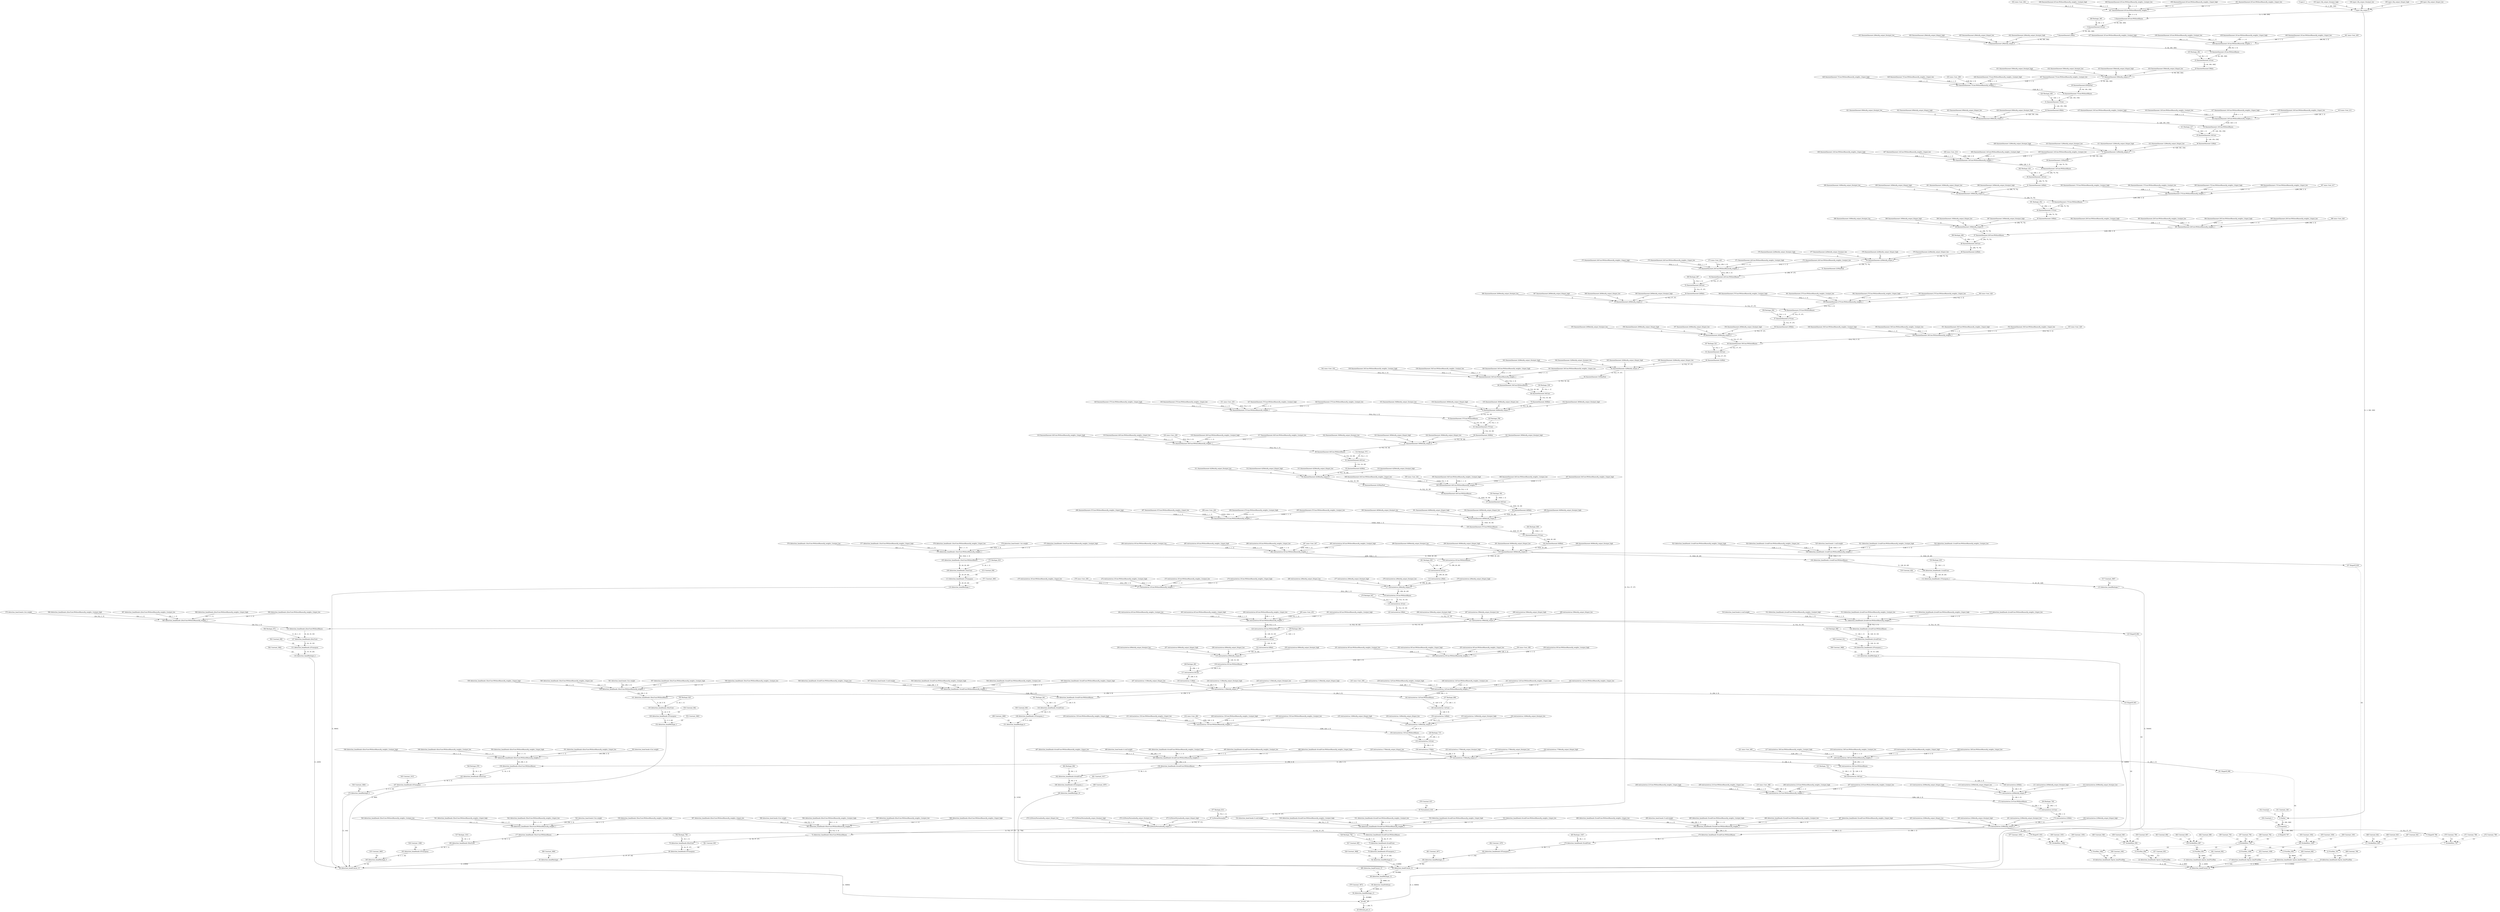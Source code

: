 strict digraph  {
"0 input.1" [id=0, type=Parameter];
"1 input.1/fq_output_0" [id=1, type=FakeQuantize];
"2 /Gather" [id=2, type=Gather];
"3 /basenet/basenet.0/Conv/WithoutBiases" [id=3, type=Convolution];
"4 /Unsqueeze" [id=4, type=Unsqueeze];
"5 /basenet/basenet.0/Conv" [id=5, type=Add];
"6 ShapeOf_787" [id=6, type=ShapeOf];
"7 /basenet/basenet.2/Relu" [id=7, type=Relu];
"8 StridedSlice_795" [id=8, type=StridedSlice];
"9 /basenet/basenet.2/Relu/fq_output_0" [id=9, type=FakeQuantize];
"10 PriorBox_1009" [id=10, type=PriorBox];
"11 PriorBox_1062" [id=11, type=PriorBox];
"12 PriorBox_797" [id=12, type=PriorBox];
"13 PriorBox_850" [id=13, type=PriorBox];
"14 PriorBox_903" [id=14, type=PriorBox];
"15 PriorBox_956" [id=15, type=PriorBox];
"16 /basenet/basenet.3/Conv/WithoutBiases" [id=16, type=Convolution];
"17 /detection_head/heads.4/prior_box/PriorBox" [id=17, type=Unsqueeze];
"18 /detection_head/heads.5/prior_box/PriorBox" [id=18, type=Unsqueeze];
"19 /detection_head/heads.0/prior_box/PriorBox" [id=19, type=Unsqueeze];
"20 /detection_head/heads.1/prior_box/PriorBox" [id=20, type=Unsqueeze];
"21 /detection_head/heads.2/prior_box/PriorBox" [id=21, type=Unsqueeze];
"22 /detection_head/heads.3/prior_box/PriorBox" [id=22, type=Unsqueeze];
"23 /basenet/basenet.3/Conv" [id=23, type=Add];
"24 /detection_head/Concat_16" [id=24, type=Concat];
"25 /basenet/basenet.5/Relu" [id=25, type=Relu];
"26 400" [id=26, type=DetectionOutput];
"27 /basenet/basenet.5/Relu/fq_output_0" [id=27, type=FakeQuantize];
"28 400/sink_port_0" [id=28, type=Result];
"29 /basenet/basenet.6/MaxPool" [id=29, type=MaxPool];
"30 /basenet/basenet.7/Conv/WithoutBiases" [id=30, type=Convolution];
"31 /basenet/basenet.7/Conv" [id=31, type=Add];
"32 /basenet/basenet.9/Relu" [id=32, type=Relu];
"33 /basenet/basenet.9/Relu/fq_output_0" [id=33, type=FakeQuantize];
"34 /basenet/basenet.10/Conv/WithoutBiases" [id=34, type=Convolution];
"35 /basenet/basenet.10/Conv" [id=35, type=Add];
"36 /basenet/basenet.12/Relu" [id=36, type=Relu];
"37 /basenet/basenet.12/Relu/fq_output_0" [id=37, type=FakeQuantize];
"38 /basenet/basenet.13/MaxPool" [id=38, type=MaxPool];
"39 /basenet/basenet.14/Conv/WithoutBiases" [id=39, type=Convolution];
"40 /basenet/basenet.14/Conv" [id=40, type=Add];
"41 /basenet/basenet.16/Relu" [id=41, type=Relu];
"42 /basenet/basenet.16/Relu/fq_output_0" [id=42, type=FakeQuantize];
"43 /basenet/basenet.17/Conv/WithoutBiases" [id=43, type=Convolution];
"44 /basenet/basenet.17/Conv" [id=44, type=Add];
"45 /basenet/basenet.19/Relu" [id=45, type=Relu];
"46 /basenet/basenet.19/Relu/fq_output_0" [id=46, type=FakeQuantize];
"47 /basenet/basenet.20/Conv/WithoutBiases" [id=47, type=Convolution];
"48 /basenet/basenet.20/Conv" [id=48, type=Add];
"49 /basenet/basenet.22/Relu" [id=49, type=Relu];
"50 /basenet/basenet.22/Relu/fq_output_0" [id=50, type=FakeQuantize];
"51 /basenet/basenet.23/MaxPool" [id=51, type=MaxPool];
"52 /basenet/basenet.24/Conv/WithoutBiases" [id=52, type=Convolution];
"53 /basenet/basenet.24/Conv" [id=53, type=Add];
"54 /basenet/basenet.26/Relu" [id=54, type=Relu];
"55 /basenet/basenet.26/Relu/fq_output_0" [id=55, type=FakeQuantize];
"56 /basenet/basenet.27/Conv/WithoutBiases" [id=56, type=Convolution];
"57 /basenet/basenet.27/Conv" [id=57, type=Add];
"58 /basenet/basenet.29/Relu" [id=58, type=Relu];
"59 /basenet/basenet.29/Relu/fq_output_0" [id=59, type=FakeQuantize];
"60 /basenet/basenet.30/Conv/WithoutBiases" [id=60, type=Convolution];
"61 /basenet/basenet.30/Conv" [id=61, type=Add];
"62 /basenet/basenet.32/Relu" [id=62, type=Relu];
"63 /basenet/basenet.32/Relu/fq_output_0" [id=63, type=FakeQuantize];
"64 /basenet/basenet.33/MaxPool" [id=64, type=MaxPool];
"65 NormalizeL2_616" [id=65, type=NormalizeL2];
"66 /basenet/basenet.34/Conv/WithoutBiases" [id=66, type=Convolution];
"67 /L2Norm/Normalize" [id=67, type=Multiply];
"68 /basenet/basenet.34/Conv" [id=68, type=Add];
"69 /L2Norm/Normalize/fq_output_0" [id=69, type=FakeQuantize];
"70 /basenet/basenet.36/Relu" [id=70, type=Relu];
"71 /detection_head/heads.0/conf/Conv/WithoutBiases" [id=71, type=Convolution];
"72 /detection_head/heads.0/loc/Conv/WithoutBiases" [id=72, type=Convolution];
"73 ShapeOf_786" [id=73, type=ShapeOf];
"74 /basenet/basenet.36/Relu/fq_output_0" [id=74, type=FakeQuantize];
"75 /detection_head/heads.0/conf/Conv" [id=75, type=Add];
"76 /detection_head/heads.0/loc/Conv" [id=76, type=Add];
"77 StridedSlice_791" [id=77, type=StridedSlice];
"78 /basenet/basenet.37/Conv/WithoutBiases" [id=78, type=Convolution];
"79 /detection_head/heads.0/Transpose_1" [id=79, type=Transpose];
"80 /detection_head/heads.0/Transpose" [id=80, type=Transpose];
"81 /basenet/basenet.37/Conv" [id=81, type=Add];
"82 /detection_head/Reshape_6" [id=82, type=Reshape];
"83 /detection_head/Reshape" [id=83, type=Reshape];
"84 /basenet/basenet.39/Relu" [id=84, type=Relu];
"85 /detection_head/Concat_14" [id=85, type=Concat];
"86 /detection_head/Concat_13" [id=86, type=Concat];
"87 /basenet/basenet.39/Relu/fq_output_0" [id=87, type=FakeQuantize];
"88 /detection_head/Reshape_12" [id=88, type=Reshape];
"89 /basenet/basenet.40/Conv/WithoutBiases" [id=89, type=Convolution];
"90 /detection_head/Softmax" [id=90, type=Softmax];
"91 /basenet/basenet.40/Conv" [id=91, type=Add];
"92 /detection_head/Reshape_13" [id=92, type=Reshape];
"93 /basenet/basenet.42/Relu" [id=93, type=Relu];
"94 /basenet/basenet.42/Relu/fq_output_0" [id=94, type=FakeQuantize];
"95 /basenet/basenet.43/MaxPool" [id=95, type=MaxPool];
"96 /basenet/basenet.44/Conv/WithoutBiases" [id=96, type=Convolution];
"97 /basenet/basenet.44/Conv" [id=97, type=Add];
"98 /basenet/basenet.46/Relu" [id=98, type=Relu];
"99 /basenet/basenet.46/Relu/fq_output_0" [id=99, type=FakeQuantize];
"100 /basenet/basenet.47/Conv/WithoutBiases" [id=100, type=Convolution];
"101 /basenet/basenet.47/Conv" [id=101, type=Add];
"102 /basenet/basenet.49/Relu" [id=102, type=Relu];
"103 /basenet/basenet.49/Relu/fq_output_0" [id=103, type=FakeQuantize];
"104 /detection_head/heads.1/conf/Conv/WithoutBiases" [id=104, type=Convolution];
"105 /detection_head/heads.1/loc/Conv/WithoutBiases" [id=105, type=Convolution];
"106 /extras/extras.0/Conv/WithoutBiases" [id=106, type=Convolution];
"107 ShapeOf_839" [id=107, type=ShapeOf];
"108 /detection_head/heads.1/conf/Conv" [id=108, type=Add];
"109 /detection_head/heads.1/loc/Conv" [id=109, type=Add];
"110 /extras/extras.0/Conv" [id=110, type=Add];
"111 StridedSlice_844" [id=111, type=StridedSlice];
"112 /detection_head/heads.1/Transpose_1" [id=112, type=Transpose];
"113 /detection_head/heads.1/Transpose" [id=113, type=Transpose];
"114 /extras/extras.2/Relu" [id=114, type=Relu];
"115 /detection_head/Reshape_7" [id=115, type=Reshape];
"116 /detection_head/Reshape_1" [id=116, type=Reshape];
"117 /extras/extras.2/Relu/fq_output_0" [id=117, type=FakeQuantize];
"118 /extras/extras.3/Conv/WithoutBiases" [id=118, type=Convolution];
"119 /extras/extras.3/Conv" [id=119, type=Add];
"120 /extras/extras.5/Relu" [id=120, type=Relu];
"121 /extras/extras.5/Relu/fq_output_0" [id=121, type=FakeQuantize];
"122 /detection_head/heads.2/conf/Conv/WithoutBiases" [id=122, type=Convolution];
"123 /detection_head/heads.2/loc/Conv/WithoutBiases" [id=123, type=Convolution];
"124 /extras/extras.6/Conv/WithoutBiases" [id=124, type=Convolution];
"125 ShapeOf_892" [id=125, type=ShapeOf];
"126 /detection_head/heads.2/conf/Conv" [id=126, type=Add];
"127 /detection_head/heads.2/loc/Conv" [id=127, type=Add];
"128 /extras/extras.6/Conv" [id=128, type=Add];
"129 StridedSlice_897" [id=129, type=StridedSlice];
"130 /detection_head/heads.2/Transpose_1" [id=130, type=Transpose];
"131 /detection_head/heads.2/Transpose" [id=131, type=Transpose];
"132 /extras/extras.8/Relu" [id=132, type=Relu];
"133 /detection_head/Reshape_8" [id=133, type=Reshape];
"134 /detection_head/Reshape_2" [id=134, type=Reshape];
"135 /extras/extras.8/Relu/fq_output_0" [id=135, type=FakeQuantize];
"136 /extras/extras.9/Conv/WithoutBiases" [id=136, type=Convolution];
"137 /extras/extras.9/Conv" [id=137, type=Add];
"138 /extras/extras.11/Relu" [id=138, type=Relu];
"139 /extras/extras.11/Relu/fq_output_0" [id=139, type=FakeQuantize];
"140 /detection_head/heads.3/conf/Conv/WithoutBiases" [id=140, type=Convolution];
"141 /detection_head/heads.3/loc/Conv/WithoutBiases" [id=141, type=Convolution];
"142 /extras/extras.12/Conv/WithoutBiases" [id=142, type=Convolution];
"143 ShapeOf_945" [id=143, type=ShapeOf];
"144 /detection_head/heads.3/conf/Conv" [id=144, type=Add];
"145 /detection_head/heads.3/loc/Conv" [id=145, type=Add];
"146 /extras/extras.12/Conv" [id=146, type=Add];
"147 StridedSlice_950" [id=147, type=StridedSlice];
"148 /detection_head/heads.3/Transpose_1" [id=148, type=Transpose];
"149 /detection_head/heads.3/Transpose" [id=149, type=Transpose];
"150 /extras/extras.14/Relu" [id=150, type=Relu];
"151 /detection_head/Reshape_9" [id=151, type=Reshape];
"152 /detection_head/Reshape_3" [id=152, type=Reshape];
"153 /extras/extras.14/Relu/fq_output_0" [id=153, type=FakeQuantize];
"154 /extras/extras.15/Conv/WithoutBiases" [id=154, type=Convolution];
"155 /extras/extras.15/Conv" [id=155, type=Add];
"156 /extras/extras.17/Relu" [id=156, type=Relu];
"157 /extras/extras.17/Relu/fq_output_0" [id=157, type=FakeQuantize];
"158 /detection_head/heads.4/conf/Conv/WithoutBiases" [id=158, type=Convolution];
"159 /detection_head/heads.4/loc/Conv/WithoutBiases" [id=159, type=Convolution];
"160 /extras/extras.18/Conv/WithoutBiases" [id=160, type=Convolution];
"161 ShapeOf_998" [id=161, type=ShapeOf];
"162 /detection_head/heads.4/conf/Conv" [id=162, type=Add];
"163 /detection_head/heads.4/loc/Conv" [id=163, type=Add];
"164 /extras/extras.18/Conv" [id=164, type=Add];
"165 StridedSlice_1003" [id=165, type=StridedSlice];
"166 /detection_head/heads.4/Transpose_1" [id=166, type=Transpose];
"167 /detection_head/heads.4/Transpose" [id=167, type=Transpose];
"168 /extras/extras.20/Relu" [id=168, type=Relu];
"169 /detection_head/Reshape_10" [id=169, type=Reshape];
"170 /detection_head/Reshape_4" [id=170, type=Reshape];
"171 /extras/extras.20/Relu/fq_output_0" [id=171, type=FakeQuantize];
"172 /extras/extras.21/Conv/WithoutBiases" [id=172, type=Convolution];
"173 /extras/extras.21/Conv" [id=173, type=Add];
"174 /extras/extras.23/Relu" [id=174, type=Relu];
"175 /extras/extras.23/Relu/fq_output_0" [id=175, type=FakeQuantize];
"176 /detection_head/heads.5/conf/Conv/WithoutBiases" [id=176, type=Convolution];
"177 /detection_head/heads.5/loc/Conv/WithoutBiases" [id=177, type=Convolution];
"178 ShapeOf_1051" [id=178, type=ShapeOf];
"179 /detection_head/heads.5/conf/Conv" [id=179, type=Add];
"180 /detection_head/heads.5/loc/Conv" [id=180, type=Add];
"181 StridedSlice_1056" [id=181, type=StridedSlice];
"182 /detection_head/heads.5/Transpose_1" [id=182, type=Transpose];
"183 /detection_head/heads.5/Transpose" [id=183, type=Transpose];
"184 /detection_head/Reshape_11" [id=184, type=Reshape];
"185 /detection_head/Reshape_5" [id=185, type=Reshape];
"186 Constant_1061" [id=186, type=Constant];
"187 Constant_794" [id=187, type=Constant];
"188 Constant_792" [id=188, type=Constant];
"189 Constant_793" [id=189, type=Constant];
"190 /Constant_1" [id=190, type=Constant];
"191 Constant_349" [id=191, type=Constant];
"192 /Constant" [id=192, type=Constant];
"193 input.1/fq_output_0/output_high" [id=193, type=Constant];
"194 input.1/fq_output_0/output_low" [id=194, type=Constant];
"195 input.1/fq_output_0/input_high" [id=195, type=Constant];
"196 input.1/fq_output_0/input_low" [id=196, type=Constant];
"197 Constant_1055" [id=197, type=Constant];
"198 Constant_1053" [id=198, type=Constant];
"199 Constant_1054" [id=199, type=Constant];
"200 /extras/extras.23/Relu/fq_output_0/output_high" [id=200, type=Constant];
"201 /extras/extras.23/Relu/fq_output_0/output_low" [id=201, type=Constant];
"202 /extras/extras.23/Relu/fq_output_0/input_high" [id=202, type=Constant];
"203 /extras/extras.23/Relu/fq_output_0/input_low" [id=203, type=Constant];
"204 Reshape_749" [id=204, type=Constant];
"205 /extras/extras.21/Conv/WithoutBiases/fq_weights_1" [id=205, type=FakeQuantize];
"206 /extras/extras.21/Conv/WithoutBiases/fq_weights_1/output_high" [id=206, type=Constant];
"207 /extras/extras.21/Conv/WithoutBiases/fq_weights_1/output_low" [id=207, type=Constant];
"208 /extras/extras.21/Conv/WithoutBiases/fq_weights_1/input_high" [id=208, type=Constant];
"209 /extras/extras.21/Conv/WithoutBiases/fq_weights_1/input_low" [id=209, type=Constant];
"210 onnx^^Conv_468" [id=210, label="210 onnx::Conv_468", type=Constant];
"211 /extras/extras.20/Relu/fq_output_0/output_high" [id=211, type=Constant];
"212 /extras/extras.20/Relu/fq_output_0/output_low" [id=212, type=Constant];
"213 /extras/extras.20/Relu/fq_output_0/input_high" [id=213, type=Constant];
"214 /extras/extras.20/Relu/fq_output_0/input_low" [id=214, type=Constant];
"215 Reshape_732" [id=215, type=Constant];
"216 /extras/extras.18/Conv/WithoutBiases/fq_weights_1" [id=216, type=FakeQuantize];
"217 /extras/extras.18/Conv/WithoutBiases/fq_weights_1/output_high" [id=217, type=Constant];
"218 /extras/extras.18/Conv/WithoutBiases/fq_weights_1/output_low" [id=218, type=Constant];
"219 /extras/extras.18/Conv/WithoutBiases/fq_weights_1/input_high" [id=219, type=Constant];
"220 /extras/extras.18/Conv/WithoutBiases/fq_weights_1/input_low" [id=220, type=Constant];
"221 onnx^^Conv_465" [id=221, label="221 onnx::Conv_465", type=Constant];
"222 /extras/extras.17/Relu/fq_output_0/output_high" [id=222, type=Constant];
"223 /extras/extras.17/Relu/fq_output_0/output_low" [id=223, type=Constant];
"224 /extras/extras.17/Relu/fq_output_0/input_high" [id=224, type=Constant];
"225 /extras/extras.17/Relu/fq_output_0/input_low" [id=225, type=Constant];
"226 Reshape_715" [id=226, type=Constant];
"227 /extras/extras.15/Conv/WithoutBiases/fq_weights_1" [id=227, type=FakeQuantize];
"228 /extras/extras.15/Conv/WithoutBiases/fq_weights_1/output_high" [id=228, type=Constant];
"229 /extras/extras.15/Conv/WithoutBiases/fq_weights_1/output_low" [id=229, type=Constant];
"230 /extras/extras.15/Conv/WithoutBiases/fq_weights_1/input_high" [id=230, type=Constant];
"231 /extras/extras.15/Conv/WithoutBiases/fq_weights_1/input_low" [id=231, type=Constant];
"232 onnx^^Conv_462" [id=232, label="232 onnx::Conv_462", type=Constant];
"233 /extras/extras.14/Relu/fq_output_0/output_high" [id=233, type=Constant];
"234 /extras/extras.14/Relu/fq_output_0/output_low" [id=234, type=Constant];
"235 /extras/extras.14/Relu/fq_output_0/input_high" [id=235, type=Constant];
"236 /extras/extras.14/Relu/fq_output_0/input_low" [id=236, type=Constant];
"237 Reshape_698" [id=237, type=Constant];
"238 /extras/extras.12/Conv/WithoutBiases/fq_weights_1" [id=238, type=FakeQuantize];
"239 /extras/extras.12/Conv/WithoutBiases/fq_weights_1/output_high" [id=239, type=Constant];
"240 /extras/extras.12/Conv/WithoutBiases/fq_weights_1/output_low" [id=240, type=Constant];
"241 /extras/extras.12/Conv/WithoutBiases/fq_weights_1/input_high" [id=241, type=Constant];
"242 /extras/extras.12/Conv/WithoutBiases/fq_weights_1/input_low" [id=242, type=Constant];
"243 onnx^^Conv_459" [id=243, label="243 onnx::Conv_459", type=Constant];
"244 /extras/extras.11/Relu/fq_output_0/output_high" [id=244, type=Constant];
"245 /extras/extras.11/Relu/fq_output_0/output_low" [id=245, type=Constant];
"246 /extras/extras.11/Relu/fq_output_0/input_high" [id=246, type=Constant];
"247 /extras/extras.11/Relu/fq_output_0/input_low" [id=247, type=Constant];
"248 Reshape_681" [id=248, type=Constant];
"249 /extras/extras.9/Conv/WithoutBiases/fq_weights_1" [id=249, type=FakeQuantize];
"250 /extras/extras.9/Conv/WithoutBiases/fq_weights_1/output_high" [id=250, type=Constant];
"251 /extras/extras.9/Conv/WithoutBiases/fq_weights_1/output_low" [id=251, type=Constant];
"252 /extras/extras.9/Conv/WithoutBiases/fq_weights_1/input_high" [id=252, type=Constant];
"253 /extras/extras.9/Conv/WithoutBiases/fq_weights_1/input_low" [id=253, type=Constant];
"254 onnx^^Conv_456" [id=254, label="254 onnx::Conv_456", type=Constant];
"255 /extras/extras.8/Relu/fq_output_0/output_high" [id=255, type=Constant];
"256 /extras/extras.8/Relu/fq_output_0/output_low" [id=256, type=Constant];
"257 /extras/extras.8/Relu/fq_output_0/input_high" [id=257, type=Constant];
"258 /extras/extras.8/Relu/fq_output_0/input_low" [id=258, type=Constant];
"259 Reshape_664" [id=259, type=Constant];
"260 /extras/extras.6/Conv/WithoutBiases/fq_weights_1" [id=260, type=FakeQuantize];
"261 /extras/extras.6/Conv/WithoutBiases/fq_weights_1/output_high" [id=261, type=Constant];
"262 /extras/extras.6/Conv/WithoutBiases/fq_weights_1/output_low" [id=262, type=Constant];
"263 /extras/extras.6/Conv/WithoutBiases/fq_weights_1/input_high" [id=263, type=Constant];
"264 /extras/extras.6/Conv/WithoutBiases/fq_weights_1/input_low" [id=264, type=Constant];
"265 onnx^^Conv_453" [id=265, label="265 onnx::Conv_453", type=Constant];
"266 /extras/extras.5/Relu/fq_output_0/output_high" [id=266, type=Constant];
"267 /extras/extras.5/Relu/fq_output_0/output_low" [id=267, type=Constant];
"268 /extras/extras.5/Relu/fq_output_0/input_high" [id=268, type=Constant];
"269 /extras/extras.5/Relu/fq_output_0/input_low" [id=269, type=Constant];
"270 Reshape_647" [id=270, type=Constant];
"271 /extras/extras.3/Conv/WithoutBiases/fq_weights_1" [id=271, type=FakeQuantize];
"272 /extras/extras.3/Conv/WithoutBiases/fq_weights_1/output_high" [id=272, type=Constant];
"273 /extras/extras.3/Conv/WithoutBiases/fq_weights_1/output_low" [id=273, type=Constant];
"274 /extras/extras.3/Conv/WithoutBiases/fq_weights_1/input_high" [id=274, type=Constant];
"275 /extras/extras.3/Conv/WithoutBiases/fq_weights_1/input_low" [id=275, type=Constant];
"276 onnx^^Conv_450" [id=276, label="276 onnx::Conv_450", type=Constant];
"277 /extras/extras.2/Relu/fq_output_0/output_high" [id=277, type=Constant];
"278 /extras/extras.2/Relu/fq_output_0/output_low" [id=278, type=Constant];
"279 /extras/extras.2/Relu/fq_output_0/input_high" [id=279, type=Constant];
"280 /extras/extras.2/Relu/fq_output_0/input_low" [id=280, type=Constant];
"281 Reshape_630" [id=281, type=Constant];
"282 /extras/extras.0/Conv/WithoutBiases/fq_weights_1" [id=282, type=FakeQuantize];
"283 /extras/extras.0/Conv/WithoutBiases/fq_weights_1/output_high" [id=283, type=Constant];
"284 /extras/extras.0/Conv/WithoutBiases/fq_weights_1/output_low" [id=284, type=Constant];
"285 /extras/extras.0/Conv/WithoutBiases/fq_weights_1/input_high" [id=285, type=Constant];
"286 /extras/extras.0/Conv/WithoutBiases/fq_weights_1/input_low" [id=286, type=Constant];
"287 onnx^^Conv_447" [id=287, label="287 onnx::Conv_447", type=Constant];
"288 /basenet/basenet.49/Relu/fq_output_0/output_high" [id=288, type=Constant];
"289 /basenet/basenet.49/Relu/fq_output_0/output_low" [id=289, type=Constant];
"290 /basenet/basenet.49/Relu/fq_output_0/input_high" [id=290, type=Constant];
"291 /basenet/basenet.49/Relu/fq_output_0/input_low" [id=291, type=Constant];
"292 Reshape_608" [id=292, type=Constant];
"293 /basenet/basenet.47/Conv/WithoutBiases/fq_weights_1" [id=293, type=FakeQuantize];
"294 /basenet/basenet.47/Conv/WithoutBiases/fq_weights_1/output_high" [id=294, type=Constant];
"295 /basenet/basenet.47/Conv/WithoutBiases/fq_weights_1/output_low" [id=295, type=Constant];
"296 /basenet/basenet.47/Conv/WithoutBiases/fq_weights_1/input_high" [id=296, type=Constant];
"297 /basenet/basenet.47/Conv/WithoutBiases/fq_weights_1/input_low" [id=297, type=Constant];
"298 onnx^^Conv_444" [id=298, label="298 onnx::Conv_444", type=Constant];
"299 /basenet/basenet.46/Relu/fq_output_0/output_high" [id=299, type=Constant];
"300 /basenet/basenet.46/Relu/fq_output_0/output_low" [id=300, type=Constant];
"301 /basenet/basenet.46/Relu/fq_output_0/input_high" [id=301, type=Constant];
"302 /basenet/basenet.46/Relu/fq_output_0/input_low" [id=302, type=Constant];
"303 Reshape_591" [id=303, type=Constant];
"304 /basenet/basenet.44/Conv/WithoutBiases/fq_weights_1" [id=304, type=FakeQuantize];
"305 /basenet/basenet.44/Conv/WithoutBiases/fq_weights_1/output_high" [id=305, type=Constant];
"306 /basenet/basenet.44/Conv/WithoutBiases/fq_weights_1/output_low" [id=306, type=Constant];
"307 /basenet/basenet.44/Conv/WithoutBiases/fq_weights_1/input_high" [id=307, type=Constant];
"308 /basenet/basenet.44/Conv/WithoutBiases/fq_weights_1/input_low" [id=308, type=Constant];
"309 onnx^^Conv_441" [id=309, label="309 onnx::Conv_441", type=Constant];
"310 /basenet/basenet.42/Relu/fq_output_0/output_high" [id=310, type=Constant];
"311 /basenet/basenet.42/Relu/fq_output_0/output_low" [id=311, type=Constant];
"312 /basenet/basenet.42/Relu/fq_output_0/input_high" [id=312, type=Constant];
"313 /basenet/basenet.42/Relu/fq_output_0/input_low" [id=313, type=Constant];
"314 Reshape_573" [id=314, type=Constant];
"315 /basenet/basenet.40/Conv/WithoutBiases/fq_weights_1" [id=315, type=FakeQuantize];
"316 /basenet/basenet.40/Conv/WithoutBiases/fq_weights_1/output_high" [id=316, type=Constant];
"317 /basenet/basenet.40/Conv/WithoutBiases/fq_weights_1/output_low" [id=317, type=Constant];
"318 /basenet/basenet.40/Conv/WithoutBiases/fq_weights_1/input_high" [id=318, type=Constant];
"319 /basenet/basenet.40/Conv/WithoutBiases/fq_weights_1/input_low" [id=319, type=Constant];
"320 onnx^^Conv_438" [id=320, label="320 onnx::Conv_438", type=Constant];
"321 /basenet/basenet.39/Relu/fq_output_0/output_high" [id=321, type=Constant];
"322 /basenet/basenet.39/Relu/fq_output_0/output_low" [id=322, type=Constant];
"323 /basenet/basenet.39/Relu/fq_output_0/input_high" [id=323, type=Constant];
"324 /basenet/basenet.39/Relu/fq_output_0/input_low" [id=324, type=Constant];
"325 Reshape_556" [id=325, type=Constant];
"326 /basenet/basenet.37/Conv/WithoutBiases/fq_weights_1" [id=326, type=FakeQuantize];
"327 /basenet/basenet.37/Conv/WithoutBiases/fq_weights_1/output_high" [id=327, type=Constant];
"328 /basenet/basenet.37/Conv/WithoutBiases/fq_weights_1/output_low" [id=328, type=Constant];
"329 /basenet/basenet.37/Conv/WithoutBiases/fq_weights_1/input_high" [id=329, type=Constant];
"330 /basenet/basenet.37/Conv/WithoutBiases/fq_weights_1/input_low" [id=330, type=Constant];
"331 onnx^^Conv_435" [id=331, label="331 onnx::Conv_435", type=Constant];
"332 /basenet/basenet.36/Relu/fq_output_0/output_high" [id=332, type=Constant];
"333 /basenet/basenet.36/Relu/fq_output_0/output_low" [id=333, type=Constant];
"334 /basenet/basenet.36/Relu/fq_output_0/input_high" [id=334, type=Constant];
"335 /basenet/basenet.36/Relu/fq_output_0/input_low" [id=335, type=Constant];
"336 Reshape_539" [id=336, type=Constant];
"337 /basenet/basenet.34/Conv/WithoutBiases/fq_weights_1" [id=337, type=FakeQuantize];
"338 /basenet/basenet.34/Conv/WithoutBiases/fq_weights_1/output_high" [id=338, type=Constant];
"339 /basenet/basenet.34/Conv/WithoutBiases/fq_weights_1/output_low" [id=339, type=Constant];
"340 /basenet/basenet.34/Conv/WithoutBiases/fq_weights_1/input_high" [id=340, type=Constant];
"341 /basenet/basenet.34/Conv/WithoutBiases/fq_weights_1/input_low" [id=341, type=Constant];
"342 onnx^^Conv_432" [id=342, label="342 onnx::Conv_432", type=Constant];
"343 /basenet/basenet.32/Relu/fq_output_0/output_high" [id=343, type=Constant];
"344 /basenet/basenet.32/Relu/fq_output_0/output_low" [id=344, type=Constant];
"345 /basenet/basenet.32/Relu/fq_output_0/input_high" [id=345, type=Constant];
"346 /basenet/basenet.32/Relu/fq_output_0/input_low" [id=346, type=Constant];
"347 Reshape_521" [id=347, type=Constant];
"348 /basenet/basenet.30/Conv/WithoutBiases/fq_weights_1" [id=348, type=FakeQuantize];
"349 /basenet/basenet.30/Conv/WithoutBiases/fq_weights_1/output_high" [id=349, type=Constant];
"350 /basenet/basenet.30/Conv/WithoutBiases/fq_weights_1/output_low" [id=350, type=Constant];
"351 /basenet/basenet.30/Conv/WithoutBiases/fq_weights_1/input_high" [id=351, type=Constant];
"352 /basenet/basenet.30/Conv/WithoutBiases/fq_weights_1/input_low" [id=352, type=Constant];
"353 onnx^^Conv_429" [id=353, label="353 onnx::Conv_429", type=Constant];
"354 /basenet/basenet.29/Relu/fq_output_0/output_high" [id=354, type=Constant];
"355 /basenet/basenet.29/Relu/fq_output_0/output_low" [id=355, type=Constant];
"356 /basenet/basenet.29/Relu/fq_output_0/input_high" [id=356, type=Constant];
"357 /basenet/basenet.29/Relu/fq_output_0/input_low" [id=357, type=Constant];
"358 Reshape_504" [id=358, type=Constant];
"359 /basenet/basenet.27/Conv/WithoutBiases/fq_weights_1" [id=359, type=FakeQuantize];
"360 /basenet/basenet.27/Conv/WithoutBiases/fq_weights_1/output_high" [id=360, type=Constant];
"361 /basenet/basenet.27/Conv/WithoutBiases/fq_weights_1/output_low" [id=361, type=Constant];
"362 /basenet/basenet.27/Conv/WithoutBiases/fq_weights_1/input_high" [id=362, type=Constant];
"363 /basenet/basenet.27/Conv/WithoutBiases/fq_weights_1/input_low" [id=363, type=Constant];
"364 onnx^^Conv_426" [id=364, label="364 onnx::Conv_426", type=Constant];
"365 /basenet/basenet.26/Relu/fq_output_0/output_high" [id=365, type=Constant];
"366 /basenet/basenet.26/Relu/fq_output_0/output_low" [id=366, type=Constant];
"367 /basenet/basenet.26/Relu/fq_output_0/input_high" [id=367, type=Constant];
"368 /basenet/basenet.26/Relu/fq_output_0/input_low" [id=368, type=Constant];
"369 Reshape_487" [id=369, type=Constant];
"370 /basenet/basenet.24/Conv/WithoutBiases/fq_weights_1" [id=370, type=FakeQuantize];
"371 /basenet/basenet.24/Conv/WithoutBiases/fq_weights_1/output_high" [id=371, type=Constant];
"372 /basenet/basenet.24/Conv/WithoutBiases/fq_weights_1/output_low" [id=372, type=Constant];
"373 /basenet/basenet.24/Conv/WithoutBiases/fq_weights_1/input_high" [id=373, type=Constant];
"374 /basenet/basenet.24/Conv/WithoutBiases/fq_weights_1/input_low" [id=374, type=Constant];
"375 onnx^^Conv_423" [id=375, label="375 onnx::Conv_423", type=Constant];
"376 /basenet/basenet.22/Relu/fq_output_0/output_high" [id=376, type=Constant];
"377 /basenet/basenet.22/Relu/fq_output_0/output_low" [id=377, type=Constant];
"378 /basenet/basenet.22/Relu/fq_output_0/input_high" [id=378, type=Constant];
"379 /basenet/basenet.22/Relu/fq_output_0/input_low" [id=379, type=Constant];
"380 Reshape_469" [id=380, type=Constant];
"381 /basenet/basenet.20/Conv/WithoutBiases/fq_weights_1" [id=381, type=FakeQuantize];
"382 /basenet/basenet.20/Conv/WithoutBiases/fq_weights_1/output_high" [id=382, type=Constant];
"383 /basenet/basenet.20/Conv/WithoutBiases/fq_weights_1/output_low" [id=383, type=Constant];
"384 /basenet/basenet.20/Conv/WithoutBiases/fq_weights_1/input_high" [id=384, type=Constant];
"385 /basenet/basenet.20/Conv/WithoutBiases/fq_weights_1/input_low" [id=385, type=Constant];
"386 onnx^^Conv_420" [id=386, label="386 onnx::Conv_420", type=Constant];
"387 /basenet/basenet.19/Relu/fq_output_0/output_high" [id=387, type=Constant];
"388 /basenet/basenet.19/Relu/fq_output_0/output_low" [id=388, type=Constant];
"389 /basenet/basenet.19/Relu/fq_output_0/input_high" [id=389, type=Constant];
"390 /basenet/basenet.19/Relu/fq_output_0/input_low" [id=390, type=Constant];
"391 Reshape_452" [id=391, type=Constant];
"392 /basenet/basenet.17/Conv/WithoutBiases/fq_weights_1" [id=392, type=FakeQuantize];
"393 /basenet/basenet.17/Conv/WithoutBiases/fq_weights_1/output_high" [id=393, type=Constant];
"394 /basenet/basenet.17/Conv/WithoutBiases/fq_weights_1/output_low" [id=394, type=Constant];
"395 /basenet/basenet.17/Conv/WithoutBiases/fq_weights_1/input_high" [id=395, type=Constant];
"396 /basenet/basenet.17/Conv/WithoutBiases/fq_weights_1/input_low" [id=396, type=Constant];
"397 onnx^^Conv_417" [id=397, label="397 onnx::Conv_417", type=Constant];
"398 /basenet/basenet.16/Relu/fq_output_0/output_high" [id=398, type=Constant];
"399 /basenet/basenet.16/Relu/fq_output_0/output_low" [id=399, type=Constant];
"400 /basenet/basenet.16/Relu/fq_output_0/input_high" [id=400, type=Constant];
"401 /basenet/basenet.16/Relu/fq_output_0/input_low" [id=401, type=Constant];
"402 Reshape_435" [id=402, type=Constant];
"403 /basenet/basenet.14/Conv/WithoutBiases/fq_weights_1" [id=403, type=FakeQuantize];
"404 /basenet/basenet.14/Conv/WithoutBiases/fq_weights_1/output_high" [id=404, type=Constant];
"405 /basenet/basenet.14/Conv/WithoutBiases/fq_weights_1/output_low" [id=405, type=Constant];
"406 /basenet/basenet.14/Conv/WithoutBiases/fq_weights_1/input_high" [id=406, type=Constant];
"407 /basenet/basenet.14/Conv/WithoutBiases/fq_weights_1/input_low" [id=407, type=Constant];
"408 onnx^^Conv_414" [id=408, label="408 onnx::Conv_414", type=Constant];
"409 /basenet/basenet.12/Relu/fq_output_0/output_high" [id=409, type=Constant];
"410 /basenet/basenet.12/Relu/fq_output_0/output_low" [id=410, type=Constant];
"411 /basenet/basenet.12/Relu/fq_output_0/input_high" [id=411, type=Constant];
"412 /basenet/basenet.12/Relu/fq_output_0/input_low" [id=412, type=Constant];
"413 Reshape_417" [id=413, type=Constant];
"414 /basenet/basenet.10/Conv/WithoutBiases/fq_weights_1" [id=414, type=FakeQuantize];
"415 /basenet/basenet.10/Conv/WithoutBiases/fq_weights_1/output_high" [id=415, type=Constant];
"416 /basenet/basenet.10/Conv/WithoutBiases/fq_weights_1/output_low" [id=416, type=Constant];
"417 /basenet/basenet.10/Conv/WithoutBiases/fq_weights_1/input_high" [id=417, type=Constant];
"418 /basenet/basenet.10/Conv/WithoutBiases/fq_weights_1/input_low" [id=418, type=Constant];
"419 onnx^^Conv_411" [id=419, label="419 onnx::Conv_411", type=Constant];
"420 /basenet/basenet.9/Relu/fq_output_0/output_high" [id=420, type=Constant];
"421 /basenet/basenet.9/Relu/fq_output_0/output_low" [id=421, type=Constant];
"422 /basenet/basenet.9/Relu/fq_output_0/input_high" [id=422, type=Constant];
"423 /basenet/basenet.9/Relu/fq_output_0/input_low" [id=423, type=Constant];
"424 Reshape_400" [id=424, type=Constant];
"425 /basenet/basenet.7/Conv/WithoutBiases/fq_weights_1" [id=425, type=FakeQuantize];
"426 /basenet/basenet.7/Conv/WithoutBiases/fq_weights_1/output_high" [id=426, type=Constant];
"427 /basenet/basenet.7/Conv/WithoutBiases/fq_weights_1/output_low" [id=427, type=Constant];
"428 /basenet/basenet.7/Conv/WithoutBiases/fq_weights_1/input_high" [id=428, type=Constant];
"429 /basenet/basenet.7/Conv/WithoutBiases/fq_weights_1/input_low" [id=429, type=Constant];
"430 onnx^^Conv_408" [id=430, label="430 onnx::Conv_408", type=Constant];
"431 /basenet/basenet.5/Relu/fq_output_0/output_high" [id=431, type=Constant];
"432 /basenet/basenet.5/Relu/fq_output_0/output_low" [id=432, type=Constant];
"433 /basenet/basenet.5/Relu/fq_output_0/input_high" [id=433, type=Constant];
"434 /basenet/basenet.5/Relu/fq_output_0/input_low" [id=434, type=Constant];
"435 Reshape_382" [id=435, type=Constant];
"436 /basenet/basenet.3/Conv/WithoutBiases/fq_weights_1" [id=436, type=FakeQuantize];
"437 /basenet/basenet.3/Conv/WithoutBiases/fq_weights_1/output_high" [id=437, type=Constant];
"438 /basenet/basenet.3/Conv/WithoutBiases/fq_weights_1/output_low" [id=438, type=Constant];
"439 /basenet/basenet.3/Conv/WithoutBiases/fq_weights_1/input_high" [id=439, type=Constant];
"440 /basenet/basenet.3/Conv/WithoutBiases/fq_weights_1/input_low" [id=440, type=Constant];
"441 onnx^^Conv_405" [id=441, label="441 onnx::Conv_405", type=Constant];
"442 /basenet/basenet.2/Relu/fq_output_0/output_high" [id=442, type=Constant];
"443 /basenet/basenet.2/Relu/fq_output_0/output_low" [id=443, type=Constant];
"444 /basenet/basenet.2/Relu/fq_output_0/input_high" [id=444, type=Constant];
"445 /basenet/basenet.2/Relu/fq_output_0/input_low" [id=445, type=Constant];
"446 Reshape_365" [id=446, type=Constant];
"447 /basenet/basenet.0/Conv/WithoutBiases/fq_weights_1" [id=447, type=FakeQuantize];
"448 /basenet/basenet.0/Conv/WithoutBiases/fq_weights_1/output_high" [id=448, type=Constant];
"449 /basenet/basenet.0/Conv/WithoutBiases/fq_weights_1/output_low" [id=449, type=Constant];
"450 /basenet/basenet.0/Conv/WithoutBiases/fq_weights_1/input_high" [id=450, type=Constant];
"451 /basenet/basenet.0/Conv/WithoutBiases/fq_weights_1/input_low" [id=451, type=Constant];
"452 onnx^^Conv_402" [id=452, label="452 onnx::Conv_402", type=Constant];
"453 Constant_1008" [id=453, type=Constant];
"454 Constant_1002" [id=454, type=Constant];
"455 Constant_1000" [id=455, type=Constant];
"456 Constant_1001" [id=456, type=Constant];
"457 Constant_955" [id=457, type=Constant];
"458 Constant_949" [id=458, type=Constant];
"459 Constant_947" [id=459, type=Constant];
"460 Constant_948" [id=460, type=Constant];
"461 Constant_902" [id=461, type=Constant];
"462 Constant_896" [id=462, type=Constant];
"463 Constant_894" [id=463, type=Constant];
"464 Constant_895" [id=464, type=Constant];
"465 Constant_849" [id=465, type=Constant];
"466 Constant_843" [id=466, type=Constant];
"467 Constant_841" [id=467, type=Constant];
"468 Constant_842" [id=468, type=Constant];
"469 Constant_796" [id=469, type=Constant];
"470 Constant_790" [id=470, type=Constant];
"471 Constant_788" [id=471, type=Constant];
"472 Constant_789" [id=472, type=Constant];
"473 /L2Norm/Normalize/fq_output_0/output_high" [id=473, type=Constant];
"474 /L2Norm/Normalize/fq_output_0/output_low" [id=474, type=Constant];
"475 /L2Norm/Normalize/fq_output_0/input_high" [id=475, type=Constant];
"476 /L2Norm/Normalize/fq_output_0/input_low" [id=476, type=Constant];
"477 Reshape_614" [id=477, type=Constant];
"478 Constant_615" [id=478, type=Constant];
"479 Constant_3672" [id=479, type=Constant];
"480 /detection_head/Concat_15" [id=480, type=Constant];
"481 Constant_3671" [id=481, type=Constant];
"482 Constant_1070" [id=482, type=Constant];
"483 Reshape_1047" [id=483, type=Constant];
"484 /detection_head/heads.5/conf/Conv/WithoutBiases/fq_weights_1" [id=484, type=FakeQuantize];
"485 /detection_head/heads.5/conf/Conv/WithoutBiases/fq_weights_1/output_high" [id=485, type=Constant];
"486 /detection_head/heads.5/conf/Conv/WithoutBiases/fq_weights_1/output_low" [id=486, type=Constant];
"487 /detection_head/heads.5/conf/Conv/WithoutBiases/fq_weights_1/input_high" [id=487, type=Constant];
"488 /detection_head/heads.5/conf/Conv/WithoutBiases/fq_weights_1/input_low" [id=488, type=Constant];
"489 detection_head.heads.5.conf.weight" [id=489, type=Constant];
"490 Constant_3670" [id=490, type=Constant];
"491 Constant_1017" [id=491, type=Constant];
"492 Reshape_994" [id=492, type=Constant];
"493 /detection_head/heads.4/conf/Conv/WithoutBiases/fq_weights_1" [id=493, type=FakeQuantize];
"494 /detection_head/heads.4/conf/Conv/WithoutBiases/fq_weights_1/output_high" [id=494, type=Constant];
"495 /detection_head/heads.4/conf/Conv/WithoutBiases/fq_weights_1/output_low" [id=495, type=Constant];
"496 /detection_head/heads.4/conf/Conv/WithoutBiases/fq_weights_1/input_high" [id=496, type=Constant];
"497 /detection_head/heads.4/conf/Conv/WithoutBiases/fq_weights_1/input_low" [id=497, type=Constant];
"498 detection_head.heads.4.conf.weight" [id=498, type=Constant];
"499 Constant_3669" [id=499, type=Constant];
"500 Constant_964" [id=500, type=Constant];
"501 Reshape_941" [id=501, type=Constant];
"502 /detection_head/heads.3/conf/Conv/WithoutBiases/fq_weights_1" [id=502, type=FakeQuantize];
"503 /detection_head/heads.3/conf/Conv/WithoutBiases/fq_weights_1/output_high" [id=503, type=Constant];
"504 /detection_head/heads.3/conf/Conv/WithoutBiases/fq_weights_1/output_low" [id=504, type=Constant];
"505 /detection_head/heads.3/conf/Conv/WithoutBiases/fq_weights_1/input_high" [id=505, type=Constant];
"506 /detection_head/heads.3/conf/Conv/WithoutBiases/fq_weights_1/input_low" [id=506, type=Constant];
"507 detection_head.heads.3.conf.weight" [id=507, type=Constant];
"508 Constant_3668" [id=508, type=Constant];
"509 Constant_911" [id=509, type=Constant];
"510 Reshape_888" [id=510, type=Constant];
"511 /detection_head/heads.2/conf/Conv/WithoutBiases/fq_weights_1" [id=511, type=FakeQuantize];
"512 /detection_head/heads.2/conf/Conv/WithoutBiases/fq_weights_1/output_high" [id=512, type=Constant];
"513 /detection_head/heads.2/conf/Conv/WithoutBiases/fq_weights_1/output_low" [id=513, type=Constant];
"514 /detection_head/heads.2/conf/Conv/WithoutBiases/fq_weights_1/input_high" [id=514, type=Constant];
"515 /detection_head/heads.2/conf/Conv/WithoutBiases/fq_weights_1/input_low" [id=515, type=Constant];
"516 detection_head.heads.2.conf.weight" [id=516, type=Constant];
"517 Constant_3667" [id=517, type=Constant];
"518 Constant_858" [id=518, type=Constant];
"519 Reshape_835" [id=519, type=Constant];
"520 /detection_head/heads.1/conf/Conv/WithoutBiases/fq_weights_1" [id=520, type=FakeQuantize];
"521 /detection_head/heads.1/conf/Conv/WithoutBiases/fq_weights_1/output_high" [id=521, type=Constant];
"522 /detection_head/heads.1/conf/Conv/WithoutBiases/fq_weights_1/output_low" [id=522, type=Constant];
"523 /detection_head/heads.1/conf/Conv/WithoutBiases/fq_weights_1/input_high" [id=523, type=Constant];
"524 /detection_head/heads.1/conf/Conv/WithoutBiases/fq_weights_1/input_low" [id=524, type=Constant];
"525 detection_head.heads.1.conf.weight" [id=525, type=Constant];
"526 Constant_3666" [id=526, type=Constant];
"527 Constant_805" [id=527, type=Constant];
"528 Reshape_782" [id=528, type=Constant];
"529 /detection_head/heads.0/conf/Conv/WithoutBiases/fq_weights_1" [id=529, type=FakeQuantize];
"530 /detection_head/heads.0/conf/Conv/WithoutBiases/fq_weights_1/output_high" [id=530, type=Constant];
"531 /detection_head/heads.0/conf/Conv/WithoutBiases/fq_weights_1/output_low" [id=531, type=Constant];
"532 /detection_head/heads.0/conf/Conv/WithoutBiases/fq_weights_1/input_high" [id=532, type=Constant];
"533 /detection_head/heads.0/conf/Conv/WithoutBiases/fq_weights_1/input_low" [id=533, type=Constant];
"534 detection_head.heads.0.conf.weight" [id=534, type=Constant];
"535 Constant_3665" [id=535, type=Constant];
"536 Constant_1068" [id=536, type=Constant];
"537 Reshape_1031" [id=537, type=Constant];
"538 /detection_head/heads.5/loc/Conv/WithoutBiases/fq_weights_1" [id=538, type=FakeQuantize];
"539 /detection_head/heads.5/loc/Conv/WithoutBiases/fq_weights_1/output_high" [id=539, type=Constant];
"540 /detection_head/heads.5/loc/Conv/WithoutBiases/fq_weights_1/output_low" [id=540, type=Constant];
"541 /detection_head/heads.5/loc/Conv/WithoutBiases/fq_weights_1/input_high" [id=541, type=Constant];
"542 /detection_head/heads.5/loc/Conv/WithoutBiases/fq_weights_1/input_low" [id=542, type=Constant];
"543 detection_head.heads.5.loc.weight" [id=543, type=Constant];
"544 Constant_3664" [id=544, type=Constant];
"545 Constant_1015" [id=545, type=Constant];
"546 Reshape_978" [id=546, type=Constant];
"547 /detection_head/heads.4/loc/Conv/WithoutBiases/fq_weights_1" [id=547, type=FakeQuantize];
"548 /detection_head/heads.4/loc/Conv/WithoutBiases/fq_weights_1/output_high" [id=548, type=Constant];
"549 /detection_head/heads.4/loc/Conv/WithoutBiases/fq_weights_1/output_low" [id=549, type=Constant];
"550 /detection_head/heads.4/loc/Conv/WithoutBiases/fq_weights_1/input_high" [id=550, type=Constant];
"551 /detection_head/heads.4/loc/Conv/WithoutBiases/fq_weights_1/input_low" [id=551, type=Constant];
"552 detection_head.heads.4.loc.weight" [id=552, type=Constant];
"553 Constant_3663" [id=553, type=Constant];
"554 Constant_962" [id=554, type=Constant];
"555 Reshape_925" [id=555, type=Constant];
"556 /detection_head/heads.3/loc/Conv/WithoutBiases/fq_weights_1" [id=556, type=FakeQuantize];
"557 /detection_head/heads.3/loc/Conv/WithoutBiases/fq_weights_1/output_high" [id=557, type=Constant];
"558 /detection_head/heads.3/loc/Conv/WithoutBiases/fq_weights_1/output_low" [id=558, type=Constant];
"559 /detection_head/heads.3/loc/Conv/WithoutBiases/fq_weights_1/input_high" [id=559, type=Constant];
"560 /detection_head/heads.3/loc/Conv/WithoutBiases/fq_weights_1/input_low" [id=560, type=Constant];
"561 detection_head.heads.3.loc.weight" [id=561, type=Constant];
"562 Constant_3662" [id=562, type=Constant];
"563 Constant_909" [id=563, type=Constant];
"564 Reshape_872" [id=564, type=Constant];
"565 /detection_head/heads.2/loc/Conv/WithoutBiases/fq_weights_1" [id=565, type=FakeQuantize];
"566 /detection_head/heads.2/loc/Conv/WithoutBiases/fq_weights_1/output_high" [id=566, type=Constant];
"567 /detection_head/heads.2/loc/Conv/WithoutBiases/fq_weights_1/output_low" [id=567, type=Constant];
"568 /detection_head/heads.2/loc/Conv/WithoutBiases/fq_weights_1/input_high" [id=568, type=Constant];
"569 /detection_head/heads.2/loc/Conv/WithoutBiases/fq_weights_1/input_low" [id=569, type=Constant];
"570 detection_head.heads.2.loc.weight" [id=570, type=Constant];
"571 Constant_3661" [id=571, type=Constant];
"572 Constant_856" [id=572, type=Constant];
"573 Reshape_819" [id=573, type=Constant];
"574 /detection_head/heads.1/loc/Conv/WithoutBiases/fq_weights_1" [id=574, type=FakeQuantize];
"575 /detection_head/heads.1/loc/Conv/WithoutBiases/fq_weights_1/output_high" [id=575, type=Constant];
"576 /detection_head/heads.1/loc/Conv/WithoutBiases/fq_weights_1/output_low" [id=576, type=Constant];
"577 /detection_head/heads.1/loc/Conv/WithoutBiases/fq_weights_1/input_high" [id=577, type=Constant];
"578 /detection_head/heads.1/loc/Conv/WithoutBiases/fq_weights_1/input_low" [id=578, type=Constant];
"579 detection_head.heads.1.loc.weight" [id=579, type=Constant];
"580 Constant_3660" [id=580, type=Constant];
"581 Constant_803" [id=581, type=Constant];
"582 Reshape_766" [id=582, type=Constant];
"583 /detection_head/heads.0/loc/Conv/WithoutBiases/fq_weights_1" [id=583, type=FakeQuantize];
"584 /detection_head/heads.0/loc/Conv/WithoutBiases/fq_weights_1/output_high" [id=584, type=Constant];
"585 /detection_head/heads.0/loc/Conv/WithoutBiases/fq_weights_1/output_low" [id=585, type=Constant];
"586 /detection_head/heads.0/loc/Conv/WithoutBiases/fq_weights_1/input_high" [id=586, type=Constant];
"587 /detection_head/heads.0/loc/Conv/WithoutBiases/fq_weights_1/input_low" [id=587, type=Constant];
"588 detection_head.heads.0.loc.weight" [id=588, type=Constant];
"0 input.1" -> "1 input.1/fq_output_0"  [label="[1, 3, 300, 300]", style=solid];
"1 input.1/fq_output_0" -> "2 /Gather"  [label="[1, 3, 300, 300]", style=solid];
"1 input.1/fq_output_0" -> "3 /basenet/basenet.0/Conv/WithoutBiases"  [label="[1, 3, 300, 300]", style=solid];
"2 /Gather" -> "4 /Unsqueeze"  [label="[3, 300, 300]", style=solid];
"3 /basenet/basenet.0/Conv/WithoutBiases" -> "5 /basenet/basenet.0/Conv"  [label="[1, 64, 300, 300]", style=solid];
"4 /Unsqueeze" -> "6 ShapeOf_787"  [label="[1, 3, 300, 300]", style=solid];
"5 /basenet/basenet.0/Conv" -> "7 /basenet/basenet.2/Relu"  [label="[1, 64, 300, 300]", style=solid];
"6 ShapeOf_787" -> "8 StridedSlice_795"  [label="[4]", style=dashed];
"7 /basenet/basenet.2/Relu" -> "9 /basenet/basenet.2/Relu/fq_output_0"  [label="[1, 64, 300, 300]", style=solid];
"8 StridedSlice_795" -> "10 PriorBox_1009"  [label="[2]", style=dashed];
"8 StridedSlice_795" -> "11 PriorBox_1062"  [label="[2]", style=dashed];
"8 StridedSlice_795" -> "12 PriorBox_797"  [label="[2]", style=dashed];
"8 StridedSlice_795" -> "13 PriorBox_850"  [label="[2]", style=dashed];
"8 StridedSlice_795" -> "14 PriorBox_903"  [label="[2]", style=dashed];
"8 StridedSlice_795" -> "15 PriorBox_956"  [label="[2]", style=dashed];
"9 /basenet/basenet.2/Relu/fq_output_0" -> "16 /basenet/basenet.3/Conv/WithoutBiases"  [label="[1, 64, 300, 300]", style=solid];
"10 PriorBox_1009" -> "17 /detection_head/heads.4/prior_box/PriorBox"  [label="[2, 144]", style=solid];
"11 PriorBox_1062" -> "18 /detection_head/heads.5/prior_box/PriorBox"  [label="[2, 16]", style=solid];
"12 PriorBox_797" -> "19 /detection_head/heads.0/prior_box/PriorBox"  [label="[2, 21904]", style=solid];
"13 PriorBox_850" -> "20 /detection_head/heads.1/prior_box/PriorBox"  [label="[2, 9600]", style=solid];
"14 PriorBox_903" -> "21 /detection_head/heads.2/prior_box/PriorBox"  [label="[2, 2400]", style=solid];
"15 PriorBox_956" -> "22 /detection_head/heads.3/prior_box/PriorBox"  [label="[2, 600]", style=solid];
"16 /basenet/basenet.3/Conv/WithoutBiases" -> "23 /basenet/basenet.3/Conv"  [label="[1, 64, 300, 300]", style=solid];
"17 /detection_head/heads.4/prior_box/PriorBox" -> "24 /detection_head/Concat_16"  [label="[1, 2, 144]", style=solid];
"18 /detection_head/heads.5/prior_box/PriorBox" -> "24 /detection_head/Concat_16"  [label="[1, 2, 16]", style=solid];
"19 /detection_head/heads.0/prior_box/PriorBox" -> "24 /detection_head/Concat_16"  [label="[1, 2, 21904]", style=solid];
"20 /detection_head/heads.1/prior_box/PriorBox" -> "24 /detection_head/Concat_16"  [label="[1, 2, 9600]", style=solid];
"21 /detection_head/heads.2/prior_box/PriorBox" -> "24 /detection_head/Concat_16"  [label="[1, 2, 2400]", style=solid];
"22 /detection_head/heads.3/prior_box/PriorBox" -> "24 /detection_head/Concat_16"  [label="[1, 2, 600]", style=solid];
"23 /basenet/basenet.3/Conv" -> "25 /basenet/basenet.5/Relu"  [label="[1, 64, 300, 300]", style=solid];
"24 /detection_head/Concat_16" -> "26 400"  [label="[1, 2, 34664]", style=solid];
"25 /basenet/basenet.5/Relu" -> "27 /basenet/basenet.5/Relu/fq_output_0"  [label="[1, 64, 300, 300]", style=solid];
"26 400" -> "28 400/sink_port_0"  [label="[1, 1, 200, 7]", style=solid];
"27 /basenet/basenet.5/Relu/fq_output_0" -> "29 /basenet/basenet.6/MaxPool"  [label="[1, 64, 300, 300]", style=solid];
"29 /basenet/basenet.6/MaxPool" -> "30 /basenet/basenet.7/Conv/WithoutBiases"  [label="[1, 64, 150, 150]", style=solid];
"30 /basenet/basenet.7/Conv/WithoutBiases" -> "31 /basenet/basenet.7/Conv"  [label="[1, 128, 150, 150]", style=solid];
"31 /basenet/basenet.7/Conv" -> "32 /basenet/basenet.9/Relu"  [label="[1, 128, 150, 150]", style=solid];
"32 /basenet/basenet.9/Relu" -> "33 /basenet/basenet.9/Relu/fq_output_0"  [label="[1, 128, 150, 150]", style=solid];
"33 /basenet/basenet.9/Relu/fq_output_0" -> "34 /basenet/basenet.10/Conv/WithoutBiases"  [label="[1, 128, 150, 150]", style=solid];
"34 /basenet/basenet.10/Conv/WithoutBiases" -> "35 /basenet/basenet.10/Conv"  [label="[1, 128, 150, 150]", style=solid];
"35 /basenet/basenet.10/Conv" -> "36 /basenet/basenet.12/Relu"  [label="[1, 128, 150, 150]", style=solid];
"36 /basenet/basenet.12/Relu" -> "37 /basenet/basenet.12/Relu/fq_output_0"  [label="[1, 128, 150, 150]", style=solid];
"37 /basenet/basenet.12/Relu/fq_output_0" -> "38 /basenet/basenet.13/MaxPool"  [label="[1, 128, 150, 150]", style=solid];
"38 /basenet/basenet.13/MaxPool" -> "39 /basenet/basenet.14/Conv/WithoutBiases"  [label="[1, 128, 75, 75]", style=solid];
"39 /basenet/basenet.14/Conv/WithoutBiases" -> "40 /basenet/basenet.14/Conv"  [label="[1, 256, 75, 75]", style=solid];
"40 /basenet/basenet.14/Conv" -> "41 /basenet/basenet.16/Relu"  [label="[1, 256, 75, 75]", style=solid];
"41 /basenet/basenet.16/Relu" -> "42 /basenet/basenet.16/Relu/fq_output_0"  [label="[1, 256, 75, 75]", style=solid];
"42 /basenet/basenet.16/Relu/fq_output_0" -> "43 /basenet/basenet.17/Conv/WithoutBiases"  [label="[1, 256, 75, 75]", style=solid];
"43 /basenet/basenet.17/Conv/WithoutBiases" -> "44 /basenet/basenet.17/Conv"  [label="[1, 256, 75, 75]", style=solid];
"44 /basenet/basenet.17/Conv" -> "45 /basenet/basenet.19/Relu"  [label="[1, 256, 75, 75]", style=solid];
"45 /basenet/basenet.19/Relu" -> "46 /basenet/basenet.19/Relu/fq_output_0"  [label="[1, 256, 75, 75]", style=solid];
"46 /basenet/basenet.19/Relu/fq_output_0" -> "47 /basenet/basenet.20/Conv/WithoutBiases"  [label="[1, 256, 75, 75]", style=solid];
"47 /basenet/basenet.20/Conv/WithoutBiases" -> "48 /basenet/basenet.20/Conv"  [label="[1, 256, 75, 75]", style=solid];
"48 /basenet/basenet.20/Conv" -> "49 /basenet/basenet.22/Relu"  [label="[1, 256, 75, 75]", style=solid];
"49 /basenet/basenet.22/Relu" -> "50 /basenet/basenet.22/Relu/fq_output_0"  [label="[1, 256, 75, 75]", style=solid];
"50 /basenet/basenet.22/Relu/fq_output_0" -> "51 /basenet/basenet.23/MaxPool"  [label="[1, 256, 75, 75]", style=solid];
"51 /basenet/basenet.23/MaxPool" -> "52 /basenet/basenet.24/Conv/WithoutBiases"  [label="[1, 256, 37, 37]", style=solid];
"52 /basenet/basenet.24/Conv/WithoutBiases" -> "53 /basenet/basenet.24/Conv"  [label="[1, 512, 37, 37]", style=solid];
"53 /basenet/basenet.24/Conv" -> "54 /basenet/basenet.26/Relu"  [label="[1, 512, 37, 37]", style=solid];
"54 /basenet/basenet.26/Relu" -> "55 /basenet/basenet.26/Relu/fq_output_0"  [label="[1, 512, 37, 37]", style=solid];
"55 /basenet/basenet.26/Relu/fq_output_0" -> "56 /basenet/basenet.27/Conv/WithoutBiases"  [label="[1, 512, 37, 37]", style=solid];
"56 /basenet/basenet.27/Conv/WithoutBiases" -> "57 /basenet/basenet.27/Conv"  [label="[1, 512, 37, 37]", style=solid];
"57 /basenet/basenet.27/Conv" -> "58 /basenet/basenet.29/Relu"  [label="[1, 512, 37, 37]", style=solid];
"58 /basenet/basenet.29/Relu" -> "59 /basenet/basenet.29/Relu/fq_output_0"  [label="[1, 512, 37, 37]", style=solid];
"59 /basenet/basenet.29/Relu/fq_output_0" -> "60 /basenet/basenet.30/Conv/WithoutBiases"  [label="[1, 512, 37, 37]", style=solid];
"60 /basenet/basenet.30/Conv/WithoutBiases" -> "61 /basenet/basenet.30/Conv"  [label="[1, 512, 37, 37]", style=solid];
"61 /basenet/basenet.30/Conv" -> "62 /basenet/basenet.32/Relu"  [label="[1, 512, 37, 37]", style=solid];
"62 /basenet/basenet.32/Relu" -> "63 /basenet/basenet.32/Relu/fq_output_0"  [label="[1, 512, 37, 37]", style=solid];
"63 /basenet/basenet.32/Relu/fq_output_0" -> "64 /basenet/basenet.33/MaxPool"  [label="[1, 512, 37, 37]", style=solid];
"63 /basenet/basenet.32/Relu/fq_output_0" -> "65 NormalizeL2_616"  [label="[1, 512, 37, 37]", style=solid];
"64 /basenet/basenet.33/MaxPool" -> "66 /basenet/basenet.34/Conv/WithoutBiases"  [label="[1, 512, 18, 18]", style=solid];
"65 NormalizeL2_616" -> "67 /L2Norm/Normalize"  [label="[1, 512, 37, 37]", style=solid];
"66 /basenet/basenet.34/Conv/WithoutBiases" -> "68 /basenet/basenet.34/Conv"  [label="[1, 512, 18, 18]", style=solid];
"67 /L2Norm/Normalize" -> "69 /L2Norm/Normalize/fq_output_0"  [label="[1, 512, 37, 37]", style=solid];
"68 /basenet/basenet.34/Conv" -> "70 /basenet/basenet.36/Relu"  [label="[1, 512, 18, 18]", style=solid];
"69 /L2Norm/Normalize/fq_output_0" -> "71 /detection_head/heads.0/conf/Conv/WithoutBiases"  [label="[1, 512, 37, 37]", style=solid];
"69 /L2Norm/Normalize/fq_output_0" -> "72 /detection_head/heads.0/loc/Conv/WithoutBiases"  [label="[1, 512, 37, 37]", style=solid];
"69 /L2Norm/Normalize/fq_output_0" -> "73 ShapeOf_786"  [label="[1, 512, 37, 37]", style=solid];
"70 /basenet/basenet.36/Relu" -> "74 /basenet/basenet.36/Relu/fq_output_0"  [label="[1, 512, 18, 18]", style=solid];
"71 /detection_head/heads.0/conf/Conv/WithoutBiases" -> "75 /detection_head/heads.0/conf/Conv"  [label="[1, 84, 37, 37]", style=solid];
"72 /detection_head/heads.0/loc/Conv/WithoutBiases" -> "76 /detection_head/heads.0/loc/Conv"  [label="[1, 16, 37, 37]", style=solid];
"73 ShapeOf_786" -> "77 StridedSlice_791"  [label="[4]", style=dashed];
"74 /basenet/basenet.36/Relu/fq_output_0" -> "78 /basenet/basenet.37/Conv/WithoutBiases"  [label="[1, 512, 18, 18]", style=solid];
"75 /detection_head/heads.0/conf/Conv" -> "79 /detection_head/heads.0/Transpose_1"  [label="[1, 84, 37, 37]", style=solid];
"76 /detection_head/heads.0/loc/Conv" -> "80 /detection_head/heads.0/Transpose"  [label="[1, 16, 37, 37]", style=solid];
"77 StridedSlice_791" -> "12 PriorBox_797"  [label="[2]", style=dashed];
"78 /basenet/basenet.37/Conv/WithoutBiases" -> "81 /basenet/basenet.37/Conv"  [label="[1, 512, 18, 18]", style=solid];
"79 /detection_head/heads.0/Transpose_1" -> "82 /detection_head/Reshape_6"  [label="[1, 37, 37, 84]", style=solid];
"80 /detection_head/heads.0/Transpose" -> "83 /detection_head/Reshape"  [label="[1, 37, 37, 16]", style=solid];
"81 /basenet/basenet.37/Conv" -> "84 /basenet/basenet.39/Relu"  [label="[1, 512, 18, 18]", style=solid];
"82 /detection_head/Reshape_6" -> "85 /detection_head/Concat_14"  [label="[1, 114996]", style=solid];
"83 /detection_head/Reshape" -> "86 /detection_head/Concat_13"  [label="[1, 21904]", style=solid];
"84 /basenet/basenet.39/Relu" -> "87 /basenet/basenet.39/Relu/fq_output_0"  [label="[1, 512, 18, 18]", style=solid];
"85 /detection_head/Concat_14" -> "88 /detection_head/Reshape_12"  [label="[1, 181986]", style=solid];
"86 /detection_head/Concat_13" -> "26 400"  [label="[1, 34664]", style=solid];
"87 /basenet/basenet.39/Relu/fq_output_0" -> "89 /basenet/basenet.40/Conv/WithoutBiases"  [label="[1, 512, 18, 18]", style=solid];
"88 /detection_head/Reshape_12" -> "90 /detection_head/Softmax"  [label="[1, 8666, 21]", style=solid];
"89 /basenet/basenet.40/Conv/WithoutBiases" -> "91 /basenet/basenet.40/Conv"  [label="[1, 512, 18, 18]", style=solid];
"90 /detection_head/Softmax" -> "92 /detection_head/Reshape_13"  [label="[1, 8666, 21]", style=solid];
"91 /basenet/basenet.40/Conv" -> "93 /basenet/basenet.42/Relu"  [label="[1, 512, 18, 18]", style=solid];
"92 /detection_head/Reshape_13" -> "26 400"  [label="[1, 181986]", style=solid];
"93 /basenet/basenet.42/Relu" -> "94 /basenet/basenet.42/Relu/fq_output_0"  [label="[1, 512, 18, 18]", style=solid];
"94 /basenet/basenet.42/Relu/fq_output_0" -> "95 /basenet/basenet.43/MaxPool"  [label="[1, 512, 18, 18]", style=solid];
"95 /basenet/basenet.43/MaxPool" -> "96 /basenet/basenet.44/Conv/WithoutBiases"  [label="[1, 512, 18, 18]", style=solid];
"96 /basenet/basenet.44/Conv/WithoutBiases" -> "97 /basenet/basenet.44/Conv"  [label="[1, 1024, 18, 18]", style=solid];
"97 /basenet/basenet.44/Conv" -> "98 /basenet/basenet.46/Relu"  [label="[1, 1024, 18, 18]", style=solid];
"98 /basenet/basenet.46/Relu" -> "99 /basenet/basenet.46/Relu/fq_output_0"  [label="[1, 1024, 18, 18]", style=solid];
"99 /basenet/basenet.46/Relu/fq_output_0" -> "100 /basenet/basenet.47/Conv/WithoutBiases"  [label="[1, 1024, 18, 18]", style=solid];
"100 /basenet/basenet.47/Conv/WithoutBiases" -> "101 /basenet/basenet.47/Conv"  [label="[1, 1024, 20, 20]", style=solid];
"101 /basenet/basenet.47/Conv" -> "102 /basenet/basenet.49/Relu"  [label="[1, 1024, 20, 20]", style=solid];
"102 /basenet/basenet.49/Relu" -> "103 /basenet/basenet.49/Relu/fq_output_0"  [label="[1, 1024, 20, 20]", style=solid];
"103 /basenet/basenet.49/Relu/fq_output_0" -> "104 /detection_head/heads.1/conf/Conv/WithoutBiases"  [label="[1, 1024, 20, 20]", style=solid];
"103 /basenet/basenet.49/Relu/fq_output_0" -> "105 /detection_head/heads.1/loc/Conv/WithoutBiases"  [label="[1, 1024, 20, 20]", style=solid];
"103 /basenet/basenet.49/Relu/fq_output_0" -> "106 /extras/extras.0/Conv/WithoutBiases"  [label="[1, 1024, 20, 20]", style=solid];
"103 /basenet/basenet.49/Relu/fq_output_0" -> "107 ShapeOf_839"  [label="[1, 1024, 20, 20]", style=solid];
"104 /detection_head/heads.1/conf/Conv/WithoutBiases" -> "108 /detection_head/heads.1/conf/Conv"  [label="[1, 126, 20, 20]", style=solid];
"105 /detection_head/heads.1/loc/Conv/WithoutBiases" -> "109 /detection_head/heads.1/loc/Conv"  [label="[1, 24, 20, 20]", style=solid];
"106 /extras/extras.0/Conv/WithoutBiases" -> "110 /extras/extras.0/Conv"  [label="[1, 256, 20, 20]", style=solid];
"107 ShapeOf_839" -> "111 StridedSlice_844"  [label="[4]", style=dashed];
"108 /detection_head/heads.1/conf/Conv" -> "112 /detection_head/heads.1/Transpose_1"  [label="[1, 126, 20, 20]", style=solid];
"109 /detection_head/heads.1/loc/Conv" -> "113 /detection_head/heads.1/Transpose"  [label="[1, 24, 20, 20]", style=solid];
"110 /extras/extras.0/Conv" -> "114 /extras/extras.2/Relu"  [label="[1, 256, 20, 20]", style=solid];
"111 StridedSlice_844" -> "13 PriorBox_850"  [label="[2]", style=dashed];
"112 /detection_head/heads.1/Transpose_1" -> "115 /detection_head/Reshape_7"  [label="[1, 20, 20, 126]", style=solid];
"113 /detection_head/heads.1/Transpose" -> "116 /detection_head/Reshape_1"  [label="[1, 20, 20, 24]", style=solid];
"114 /extras/extras.2/Relu" -> "117 /extras/extras.2/Relu/fq_output_0"  [label="[1, 256, 20, 20]", style=solid];
"115 /detection_head/Reshape_7" -> "85 /detection_head/Concat_14"  [label="[1, 50400]", style=solid];
"116 /detection_head/Reshape_1" -> "86 /detection_head/Concat_13"  [label="[1, 9600]", style=solid];
"117 /extras/extras.2/Relu/fq_output_0" -> "118 /extras/extras.3/Conv/WithoutBiases"  [label="[1, 256, 20, 20]", style=solid];
"118 /extras/extras.3/Conv/WithoutBiases" -> "119 /extras/extras.3/Conv"  [label="[1, 512, 10, 10]", style=solid];
"119 /extras/extras.3/Conv" -> "120 /extras/extras.5/Relu"  [label="[1, 512, 10, 10]", style=solid];
"120 /extras/extras.5/Relu" -> "121 /extras/extras.5/Relu/fq_output_0"  [label="[1, 512, 10, 10]", style=solid];
"121 /extras/extras.5/Relu/fq_output_0" -> "122 /detection_head/heads.2/conf/Conv/WithoutBiases"  [label="[1, 512, 10, 10]", style=solid];
"121 /extras/extras.5/Relu/fq_output_0" -> "123 /detection_head/heads.2/loc/Conv/WithoutBiases"  [label="[1, 512, 10, 10]", style=solid];
"121 /extras/extras.5/Relu/fq_output_0" -> "124 /extras/extras.6/Conv/WithoutBiases"  [label="[1, 512, 10, 10]", style=solid];
"121 /extras/extras.5/Relu/fq_output_0" -> "125 ShapeOf_892"  [label="[1, 512, 10, 10]", style=solid];
"122 /detection_head/heads.2/conf/Conv/WithoutBiases" -> "126 /detection_head/heads.2/conf/Conv"  [label="[1, 126, 10, 10]", style=solid];
"123 /detection_head/heads.2/loc/Conv/WithoutBiases" -> "127 /detection_head/heads.2/loc/Conv"  [label="[1, 24, 10, 10]", style=solid];
"124 /extras/extras.6/Conv/WithoutBiases" -> "128 /extras/extras.6/Conv"  [label="[1, 128, 10, 10]", style=solid];
"125 ShapeOf_892" -> "129 StridedSlice_897"  [label="[4]", style=dashed];
"126 /detection_head/heads.2/conf/Conv" -> "130 /detection_head/heads.2/Transpose_1"  [label="[1, 126, 10, 10]", style=solid];
"127 /detection_head/heads.2/loc/Conv" -> "131 /detection_head/heads.2/Transpose"  [label="[1, 24, 10, 10]", style=solid];
"128 /extras/extras.6/Conv" -> "132 /extras/extras.8/Relu"  [label="[1, 128, 10, 10]", style=solid];
"129 StridedSlice_897" -> "14 PriorBox_903"  [label="[2]", style=dashed];
"130 /detection_head/heads.2/Transpose_1" -> "133 /detection_head/Reshape_8"  [label="[1, 10, 10, 126]", style=solid];
"131 /detection_head/heads.2/Transpose" -> "134 /detection_head/Reshape_2"  [label="[1, 10, 10, 24]", style=solid];
"132 /extras/extras.8/Relu" -> "135 /extras/extras.8/Relu/fq_output_0"  [label="[1, 128, 10, 10]", style=solid];
"133 /detection_head/Reshape_8" -> "85 /detection_head/Concat_14"  [label="[1, 12600]", style=solid];
"134 /detection_head/Reshape_2" -> "86 /detection_head/Concat_13"  [label="[1, 2400]", style=solid];
"135 /extras/extras.8/Relu/fq_output_0" -> "136 /extras/extras.9/Conv/WithoutBiases"  [label="[1, 128, 10, 10]", style=solid];
"136 /extras/extras.9/Conv/WithoutBiases" -> "137 /extras/extras.9/Conv"  [label="[1, 256, 5, 5]", style=solid];
"137 /extras/extras.9/Conv" -> "138 /extras/extras.11/Relu"  [label="[1, 256, 5, 5]", style=solid];
"138 /extras/extras.11/Relu" -> "139 /extras/extras.11/Relu/fq_output_0"  [label="[1, 256, 5, 5]", style=solid];
"139 /extras/extras.11/Relu/fq_output_0" -> "140 /detection_head/heads.3/conf/Conv/WithoutBiases"  [label="[1, 256, 5, 5]", style=solid];
"139 /extras/extras.11/Relu/fq_output_0" -> "141 /detection_head/heads.3/loc/Conv/WithoutBiases"  [label="[1, 256, 5, 5]", style=solid];
"139 /extras/extras.11/Relu/fq_output_0" -> "142 /extras/extras.12/Conv/WithoutBiases"  [label="[1, 256, 5, 5]", style=solid];
"139 /extras/extras.11/Relu/fq_output_0" -> "143 ShapeOf_945"  [label="[1, 256, 5, 5]", style=solid];
"140 /detection_head/heads.3/conf/Conv/WithoutBiases" -> "144 /detection_head/heads.3/conf/Conv"  [label="[1, 126, 5, 5]", style=solid];
"141 /detection_head/heads.3/loc/Conv/WithoutBiases" -> "145 /detection_head/heads.3/loc/Conv"  [label="[1, 24, 5, 5]", style=solid];
"142 /extras/extras.12/Conv/WithoutBiases" -> "146 /extras/extras.12/Conv"  [label="[1, 128, 5, 5]", style=solid];
"143 ShapeOf_945" -> "147 StridedSlice_950"  [label="[4]", style=dashed];
"144 /detection_head/heads.3/conf/Conv" -> "148 /detection_head/heads.3/Transpose_1"  [label="[1, 126, 5, 5]", style=solid];
"145 /detection_head/heads.3/loc/Conv" -> "149 /detection_head/heads.3/Transpose"  [label="[1, 24, 5, 5]", style=solid];
"146 /extras/extras.12/Conv" -> "150 /extras/extras.14/Relu"  [label="[1, 128, 5, 5]", style=solid];
"147 StridedSlice_950" -> "15 PriorBox_956"  [label="[2]", style=dashed];
"148 /detection_head/heads.3/Transpose_1" -> "151 /detection_head/Reshape_9"  [label="[1, 5, 5, 126]", style=solid];
"149 /detection_head/heads.3/Transpose" -> "152 /detection_head/Reshape_3"  [label="[1, 5, 5, 24]", style=solid];
"150 /extras/extras.14/Relu" -> "153 /extras/extras.14/Relu/fq_output_0"  [label="[1, 128, 5, 5]", style=solid];
"151 /detection_head/Reshape_9" -> "85 /detection_head/Concat_14"  [label="[1, 3150]", style=solid];
"152 /detection_head/Reshape_3" -> "86 /detection_head/Concat_13"  [label="[1, 600]", style=solid];
"153 /extras/extras.14/Relu/fq_output_0" -> "154 /extras/extras.15/Conv/WithoutBiases"  [label="[1, 128, 5, 5]", style=solid];
"154 /extras/extras.15/Conv/WithoutBiases" -> "155 /extras/extras.15/Conv"  [label="[1, 256, 3, 3]", style=solid];
"155 /extras/extras.15/Conv" -> "156 /extras/extras.17/Relu"  [label="[1, 256, 3, 3]", style=solid];
"156 /extras/extras.17/Relu" -> "157 /extras/extras.17/Relu/fq_output_0"  [label="[1, 256, 3, 3]", style=solid];
"157 /extras/extras.17/Relu/fq_output_0" -> "158 /detection_head/heads.4/conf/Conv/WithoutBiases"  [label="[1, 256, 3, 3]", style=solid];
"157 /extras/extras.17/Relu/fq_output_0" -> "159 /detection_head/heads.4/loc/Conv/WithoutBiases"  [label="[1, 256, 3, 3]", style=solid];
"157 /extras/extras.17/Relu/fq_output_0" -> "160 /extras/extras.18/Conv/WithoutBiases"  [label="[1, 256, 3, 3]", style=solid];
"157 /extras/extras.17/Relu/fq_output_0" -> "161 ShapeOf_998"  [label="[1, 256, 3, 3]", style=solid];
"158 /detection_head/heads.4/conf/Conv/WithoutBiases" -> "162 /detection_head/heads.4/conf/Conv"  [label="[1, 84, 3, 3]", style=solid];
"159 /detection_head/heads.4/loc/Conv/WithoutBiases" -> "163 /detection_head/heads.4/loc/Conv"  [label="[1, 16, 3, 3]", style=solid];
"160 /extras/extras.18/Conv/WithoutBiases" -> "164 /extras/extras.18/Conv"  [label="[1, 128, 3, 3]", style=solid];
"161 ShapeOf_998" -> "165 StridedSlice_1003"  [label="[4]", style=dashed];
"162 /detection_head/heads.4/conf/Conv" -> "166 /detection_head/heads.4/Transpose_1"  [label="[1, 84, 3, 3]", style=solid];
"163 /detection_head/heads.4/loc/Conv" -> "167 /detection_head/heads.4/Transpose"  [label="[1, 16, 3, 3]", style=solid];
"164 /extras/extras.18/Conv" -> "168 /extras/extras.20/Relu"  [label="[1, 128, 3, 3]", style=solid];
"165 StridedSlice_1003" -> "10 PriorBox_1009"  [label="[2]", style=dashed];
"166 /detection_head/heads.4/Transpose_1" -> "169 /detection_head/Reshape_10"  [label="[1, 3, 3, 84]", style=solid];
"167 /detection_head/heads.4/Transpose" -> "170 /detection_head/Reshape_4"  [label="[1, 3, 3, 16]", style=solid];
"168 /extras/extras.20/Relu" -> "171 /extras/extras.20/Relu/fq_output_0"  [label="[1, 128, 3, 3]", style=solid];
"169 /detection_head/Reshape_10" -> "85 /detection_head/Concat_14"  [label="[1, 756]", style=solid];
"170 /detection_head/Reshape_4" -> "86 /detection_head/Concat_13"  [label="[1, 144]", style=solid];
"171 /extras/extras.20/Relu/fq_output_0" -> "172 /extras/extras.21/Conv/WithoutBiases"  [label="[1, 128, 3, 3]", style=solid];
"172 /extras/extras.21/Conv/WithoutBiases" -> "173 /extras/extras.21/Conv"  [label="[1, 256, 1, 1]", style=solid];
"173 /extras/extras.21/Conv" -> "174 /extras/extras.23/Relu"  [label="[1, 256, 1, 1]", style=solid];
"174 /extras/extras.23/Relu" -> "175 /extras/extras.23/Relu/fq_output_0"  [label="[1, 256, 1, 1]", style=solid];
"175 /extras/extras.23/Relu/fq_output_0" -> "176 /detection_head/heads.5/conf/Conv/WithoutBiases"  [label="[1, 256, 1, 1]", style=solid];
"175 /extras/extras.23/Relu/fq_output_0" -> "177 /detection_head/heads.5/loc/Conv/WithoutBiases"  [label="[1, 256, 1, 1]", style=solid];
"175 /extras/extras.23/Relu/fq_output_0" -> "178 ShapeOf_1051"  [label="[1, 256, 1, 1]", style=solid];
"176 /detection_head/heads.5/conf/Conv/WithoutBiases" -> "179 /detection_head/heads.5/conf/Conv"  [label="[1, 84, 1, 1]", style=solid];
"177 /detection_head/heads.5/loc/Conv/WithoutBiases" -> "180 /detection_head/heads.5/loc/Conv"  [label="[1, 16, 1, 1]", style=solid];
"178 ShapeOf_1051" -> "181 StridedSlice_1056"  [label="[4]", style=dashed];
"179 /detection_head/heads.5/conf/Conv" -> "182 /detection_head/heads.5/Transpose_1"  [label="[1, 84, 1, 1]", style=solid];
"180 /detection_head/heads.5/loc/Conv" -> "183 /detection_head/heads.5/Transpose"  [label="[1, 16, 1, 1]", style=solid];
"181 StridedSlice_1056" -> "11 PriorBox_1062"  [label="[2]", style=dashed];
"182 /detection_head/heads.5/Transpose_1" -> "184 /detection_head/Reshape_11"  [label="[1, 1, 1, 84]", style=solid];
"183 /detection_head/heads.5/Transpose" -> "185 /detection_head/Reshape_5"  [label="[1, 1, 1, 16]", style=solid];
"184 /detection_head/Reshape_11" -> "85 /detection_head/Concat_14"  [label="[1, 84]", style=solid];
"185 /detection_head/Reshape_5" -> "86 /detection_head/Concat_13"  [label="[1, 16]", style=solid];
"186 Constant_1061" -> "18 /detection_head/heads.5/prior_box/PriorBox"  [label="[1]", style=dashed];
"187 Constant_794" -> "8 StridedSlice_795"  [label="[1]", style=dashed];
"188 Constant_792" -> "8 StridedSlice_795"  [label="[1]", style=dashed];
"189 Constant_793" -> "8 StridedSlice_795"  [label="[1]", style=dashed];
"190 /Constant_1" -> "4 /Unsqueeze"  [label="[1]", style=dashed];
"191 Constant_349" -> "2 /Gather"  [label="[]", style=dashed];
"192 /Constant" -> "2 /Gather"  [label="[]", style=dashed];
"193 input.1/fq_output_0/output_high" -> "1 input.1/fq_output_0"  [label="[]", style=solid];
"194 input.1/fq_output_0/output_low" -> "1 input.1/fq_output_0"  [label="[]", style=solid];
"195 input.1/fq_output_0/input_high" -> "1 input.1/fq_output_0"  [label="[]", style=solid];
"196 input.1/fq_output_0/input_low" -> "1 input.1/fq_output_0"  [label="[]", style=solid];
"197 Constant_1055" -> "181 StridedSlice_1056"  [label="[1]", style=dashed];
"198 Constant_1053" -> "181 StridedSlice_1056"  [label="[1]", style=dashed];
"199 Constant_1054" -> "181 StridedSlice_1056"  [label="[1]", style=dashed];
"200 /extras/extras.23/Relu/fq_output_0/output_high" -> "175 /extras/extras.23/Relu/fq_output_0"  [label="[]", style=solid];
"201 /extras/extras.23/Relu/fq_output_0/output_low" -> "175 /extras/extras.23/Relu/fq_output_0"  [label="[]", style=solid];
"202 /extras/extras.23/Relu/fq_output_0/input_high" -> "175 /extras/extras.23/Relu/fq_output_0"  [label="[]", style=solid];
"203 /extras/extras.23/Relu/fq_output_0/input_low" -> "175 /extras/extras.23/Relu/fq_output_0"  [label="[]", style=solid];
"204 Reshape_749" -> "173 /extras/extras.21/Conv"  [label="[1, 256, 1, 1]", style=solid];
"205 /extras/extras.21/Conv/WithoutBiases/fq_weights_1" -> "172 /extras/extras.21/Conv/WithoutBiases"  [label="[256, 128, 3, 3]", style=solid];
"206 /extras/extras.21/Conv/WithoutBiases/fq_weights_1/output_high" -> "205 /extras/extras.21/Conv/WithoutBiases/fq_weights_1"  [label="[256, 1, 1, 1]", style=solid];
"207 /extras/extras.21/Conv/WithoutBiases/fq_weights_1/output_low" -> "205 /extras/extras.21/Conv/WithoutBiases/fq_weights_1"  [label="[256, 1, 1, 1]", style=solid];
"208 /extras/extras.21/Conv/WithoutBiases/fq_weights_1/input_high" -> "205 /extras/extras.21/Conv/WithoutBiases/fq_weights_1"  [label="[256, 1, 1, 1]", style=solid];
"209 /extras/extras.21/Conv/WithoutBiases/fq_weights_1/input_low" -> "205 /extras/extras.21/Conv/WithoutBiases/fq_weights_1"  [label="[256, 1, 1, 1]", style=solid];
"210 onnx^^Conv_468" -> "205 /extras/extras.21/Conv/WithoutBiases/fq_weights_1"  [label="[256, 128, 3, 3]", style=solid];
"211 /extras/extras.20/Relu/fq_output_0/output_high" -> "171 /extras/extras.20/Relu/fq_output_0"  [label="[]", style=solid];
"212 /extras/extras.20/Relu/fq_output_0/output_low" -> "171 /extras/extras.20/Relu/fq_output_0"  [label="[]", style=solid];
"213 /extras/extras.20/Relu/fq_output_0/input_high" -> "171 /extras/extras.20/Relu/fq_output_0"  [label="[]", style=solid];
"214 /extras/extras.20/Relu/fq_output_0/input_low" -> "171 /extras/extras.20/Relu/fq_output_0"  [label="[]", style=solid];
"215 Reshape_732" -> "164 /extras/extras.18/Conv"  [label="[1, 128, 1, 1]", style=solid];
"216 /extras/extras.18/Conv/WithoutBiases/fq_weights_1" -> "160 /extras/extras.18/Conv/WithoutBiases"  [label="[128, 256, 1, 1]", style=solid];
"217 /extras/extras.18/Conv/WithoutBiases/fq_weights_1/output_high" -> "216 /extras/extras.18/Conv/WithoutBiases/fq_weights_1"  [label="[128, 1, 1, 1]", style=solid];
"218 /extras/extras.18/Conv/WithoutBiases/fq_weights_1/output_low" -> "216 /extras/extras.18/Conv/WithoutBiases/fq_weights_1"  [label="[128, 1, 1, 1]", style=solid];
"219 /extras/extras.18/Conv/WithoutBiases/fq_weights_1/input_high" -> "216 /extras/extras.18/Conv/WithoutBiases/fq_weights_1"  [label="[128, 1, 1, 1]", style=solid];
"220 /extras/extras.18/Conv/WithoutBiases/fq_weights_1/input_low" -> "216 /extras/extras.18/Conv/WithoutBiases/fq_weights_1"  [label="[128, 1, 1, 1]", style=solid];
"221 onnx^^Conv_465" -> "216 /extras/extras.18/Conv/WithoutBiases/fq_weights_1"  [label="[128, 256, 1, 1]", style=solid];
"222 /extras/extras.17/Relu/fq_output_0/output_high" -> "157 /extras/extras.17/Relu/fq_output_0"  [label="[]", style=solid];
"223 /extras/extras.17/Relu/fq_output_0/output_low" -> "157 /extras/extras.17/Relu/fq_output_0"  [label="[]", style=solid];
"224 /extras/extras.17/Relu/fq_output_0/input_high" -> "157 /extras/extras.17/Relu/fq_output_0"  [label="[]", style=solid];
"225 /extras/extras.17/Relu/fq_output_0/input_low" -> "157 /extras/extras.17/Relu/fq_output_0"  [label="[]", style=solid];
"226 Reshape_715" -> "155 /extras/extras.15/Conv"  [label="[1, 256, 1, 1]", style=solid];
"227 /extras/extras.15/Conv/WithoutBiases/fq_weights_1" -> "154 /extras/extras.15/Conv/WithoutBiases"  [label="[256, 128, 3, 3]", style=solid];
"228 /extras/extras.15/Conv/WithoutBiases/fq_weights_1/output_high" -> "227 /extras/extras.15/Conv/WithoutBiases/fq_weights_1"  [label="[256, 1, 1, 1]", style=solid];
"229 /extras/extras.15/Conv/WithoutBiases/fq_weights_1/output_low" -> "227 /extras/extras.15/Conv/WithoutBiases/fq_weights_1"  [label="[256, 1, 1, 1]", style=solid];
"230 /extras/extras.15/Conv/WithoutBiases/fq_weights_1/input_high" -> "227 /extras/extras.15/Conv/WithoutBiases/fq_weights_1"  [label="[256, 1, 1, 1]", style=solid];
"231 /extras/extras.15/Conv/WithoutBiases/fq_weights_1/input_low" -> "227 /extras/extras.15/Conv/WithoutBiases/fq_weights_1"  [label="[256, 1, 1, 1]", style=solid];
"232 onnx^^Conv_462" -> "227 /extras/extras.15/Conv/WithoutBiases/fq_weights_1"  [label="[256, 128, 3, 3]", style=solid];
"233 /extras/extras.14/Relu/fq_output_0/output_high" -> "153 /extras/extras.14/Relu/fq_output_0"  [label="[]", style=solid];
"234 /extras/extras.14/Relu/fq_output_0/output_low" -> "153 /extras/extras.14/Relu/fq_output_0"  [label="[]", style=solid];
"235 /extras/extras.14/Relu/fq_output_0/input_high" -> "153 /extras/extras.14/Relu/fq_output_0"  [label="[]", style=solid];
"236 /extras/extras.14/Relu/fq_output_0/input_low" -> "153 /extras/extras.14/Relu/fq_output_0"  [label="[]", style=solid];
"237 Reshape_698" -> "146 /extras/extras.12/Conv"  [label="[1, 128, 1, 1]", style=solid];
"238 /extras/extras.12/Conv/WithoutBiases/fq_weights_1" -> "142 /extras/extras.12/Conv/WithoutBiases"  [label="[128, 256, 1, 1]", style=solid];
"239 /extras/extras.12/Conv/WithoutBiases/fq_weights_1/output_high" -> "238 /extras/extras.12/Conv/WithoutBiases/fq_weights_1"  [label="[128, 1, 1, 1]", style=solid];
"240 /extras/extras.12/Conv/WithoutBiases/fq_weights_1/output_low" -> "238 /extras/extras.12/Conv/WithoutBiases/fq_weights_1"  [label="[128, 1, 1, 1]", style=solid];
"241 /extras/extras.12/Conv/WithoutBiases/fq_weights_1/input_high" -> "238 /extras/extras.12/Conv/WithoutBiases/fq_weights_1"  [label="[128, 1, 1, 1]", style=solid];
"242 /extras/extras.12/Conv/WithoutBiases/fq_weights_1/input_low" -> "238 /extras/extras.12/Conv/WithoutBiases/fq_weights_1"  [label="[128, 1, 1, 1]", style=solid];
"243 onnx^^Conv_459" -> "238 /extras/extras.12/Conv/WithoutBiases/fq_weights_1"  [label="[128, 256, 1, 1]", style=solid];
"244 /extras/extras.11/Relu/fq_output_0/output_high" -> "139 /extras/extras.11/Relu/fq_output_0"  [label="[]", style=solid];
"245 /extras/extras.11/Relu/fq_output_0/output_low" -> "139 /extras/extras.11/Relu/fq_output_0"  [label="[]", style=solid];
"246 /extras/extras.11/Relu/fq_output_0/input_high" -> "139 /extras/extras.11/Relu/fq_output_0"  [label="[]", style=solid];
"247 /extras/extras.11/Relu/fq_output_0/input_low" -> "139 /extras/extras.11/Relu/fq_output_0"  [label="[]", style=solid];
"248 Reshape_681" -> "137 /extras/extras.9/Conv"  [label="[1, 256, 1, 1]", style=solid];
"249 /extras/extras.9/Conv/WithoutBiases/fq_weights_1" -> "136 /extras/extras.9/Conv/WithoutBiases"  [label="[256, 128, 3, 3]", style=solid];
"250 /extras/extras.9/Conv/WithoutBiases/fq_weights_1/output_high" -> "249 /extras/extras.9/Conv/WithoutBiases/fq_weights_1"  [label="[256, 1, 1, 1]", style=solid];
"251 /extras/extras.9/Conv/WithoutBiases/fq_weights_1/output_low" -> "249 /extras/extras.9/Conv/WithoutBiases/fq_weights_1"  [label="[256, 1, 1, 1]", style=solid];
"252 /extras/extras.9/Conv/WithoutBiases/fq_weights_1/input_high" -> "249 /extras/extras.9/Conv/WithoutBiases/fq_weights_1"  [label="[256, 1, 1, 1]", style=solid];
"253 /extras/extras.9/Conv/WithoutBiases/fq_weights_1/input_low" -> "249 /extras/extras.9/Conv/WithoutBiases/fq_weights_1"  [label="[256, 1, 1, 1]", style=solid];
"254 onnx^^Conv_456" -> "249 /extras/extras.9/Conv/WithoutBiases/fq_weights_1"  [label="[256, 128, 3, 3]", style=solid];
"255 /extras/extras.8/Relu/fq_output_0/output_high" -> "135 /extras/extras.8/Relu/fq_output_0"  [label="[]", style=solid];
"256 /extras/extras.8/Relu/fq_output_0/output_low" -> "135 /extras/extras.8/Relu/fq_output_0"  [label="[]", style=solid];
"257 /extras/extras.8/Relu/fq_output_0/input_high" -> "135 /extras/extras.8/Relu/fq_output_0"  [label="[]", style=solid];
"258 /extras/extras.8/Relu/fq_output_0/input_low" -> "135 /extras/extras.8/Relu/fq_output_0"  [label="[]", style=solid];
"259 Reshape_664" -> "128 /extras/extras.6/Conv"  [label="[1, 128, 1, 1]", style=solid];
"260 /extras/extras.6/Conv/WithoutBiases/fq_weights_1" -> "124 /extras/extras.6/Conv/WithoutBiases"  [label="[128, 512, 1, 1]", style=solid];
"261 /extras/extras.6/Conv/WithoutBiases/fq_weights_1/output_high" -> "260 /extras/extras.6/Conv/WithoutBiases/fq_weights_1"  [label="[128, 1, 1, 1]", style=solid];
"262 /extras/extras.6/Conv/WithoutBiases/fq_weights_1/output_low" -> "260 /extras/extras.6/Conv/WithoutBiases/fq_weights_1"  [label="[128, 1, 1, 1]", style=solid];
"263 /extras/extras.6/Conv/WithoutBiases/fq_weights_1/input_high" -> "260 /extras/extras.6/Conv/WithoutBiases/fq_weights_1"  [label="[128, 1, 1, 1]", style=solid];
"264 /extras/extras.6/Conv/WithoutBiases/fq_weights_1/input_low" -> "260 /extras/extras.6/Conv/WithoutBiases/fq_weights_1"  [label="[128, 1, 1, 1]", style=solid];
"265 onnx^^Conv_453" -> "260 /extras/extras.6/Conv/WithoutBiases/fq_weights_1"  [label="[128, 512, 1, 1]", style=solid];
"266 /extras/extras.5/Relu/fq_output_0/output_high" -> "121 /extras/extras.5/Relu/fq_output_0"  [label="[]", style=solid];
"267 /extras/extras.5/Relu/fq_output_0/output_low" -> "121 /extras/extras.5/Relu/fq_output_0"  [label="[]", style=solid];
"268 /extras/extras.5/Relu/fq_output_0/input_high" -> "121 /extras/extras.5/Relu/fq_output_0"  [label="[]", style=solid];
"269 /extras/extras.5/Relu/fq_output_0/input_low" -> "121 /extras/extras.5/Relu/fq_output_0"  [label="[]", style=solid];
"270 Reshape_647" -> "119 /extras/extras.3/Conv"  [label="[1, 512, 1, 1]", style=solid];
"271 /extras/extras.3/Conv/WithoutBiases/fq_weights_1" -> "118 /extras/extras.3/Conv/WithoutBiases"  [label="[512, 256, 3, 3]", style=solid];
"272 /extras/extras.3/Conv/WithoutBiases/fq_weights_1/output_high" -> "271 /extras/extras.3/Conv/WithoutBiases/fq_weights_1"  [label="[512, 1, 1, 1]", style=solid];
"273 /extras/extras.3/Conv/WithoutBiases/fq_weights_1/output_low" -> "271 /extras/extras.3/Conv/WithoutBiases/fq_weights_1"  [label="[512, 1, 1, 1]", style=solid];
"274 /extras/extras.3/Conv/WithoutBiases/fq_weights_1/input_high" -> "271 /extras/extras.3/Conv/WithoutBiases/fq_weights_1"  [label="[512, 1, 1, 1]", style=solid];
"275 /extras/extras.3/Conv/WithoutBiases/fq_weights_1/input_low" -> "271 /extras/extras.3/Conv/WithoutBiases/fq_weights_1"  [label="[512, 1, 1, 1]", style=solid];
"276 onnx^^Conv_450" -> "271 /extras/extras.3/Conv/WithoutBiases/fq_weights_1"  [label="[512, 256, 3, 3]", style=solid];
"277 /extras/extras.2/Relu/fq_output_0/output_high" -> "117 /extras/extras.2/Relu/fq_output_0"  [label="[]", style=solid];
"278 /extras/extras.2/Relu/fq_output_0/output_low" -> "117 /extras/extras.2/Relu/fq_output_0"  [label="[]", style=solid];
"279 /extras/extras.2/Relu/fq_output_0/input_high" -> "117 /extras/extras.2/Relu/fq_output_0"  [label="[]", style=solid];
"280 /extras/extras.2/Relu/fq_output_0/input_low" -> "117 /extras/extras.2/Relu/fq_output_0"  [label="[]", style=solid];
"281 Reshape_630" -> "110 /extras/extras.0/Conv"  [label="[1, 256, 1, 1]", style=solid];
"282 /extras/extras.0/Conv/WithoutBiases/fq_weights_1" -> "106 /extras/extras.0/Conv/WithoutBiases"  [label="[256, 1024, 1, 1]", style=solid];
"283 /extras/extras.0/Conv/WithoutBiases/fq_weights_1/output_high" -> "282 /extras/extras.0/Conv/WithoutBiases/fq_weights_1"  [label="[256, 1, 1, 1]", style=solid];
"284 /extras/extras.0/Conv/WithoutBiases/fq_weights_1/output_low" -> "282 /extras/extras.0/Conv/WithoutBiases/fq_weights_1"  [label="[256, 1, 1, 1]", style=solid];
"285 /extras/extras.0/Conv/WithoutBiases/fq_weights_1/input_high" -> "282 /extras/extras.0/Conv/WithoutBiases/fq_weights_1"  [label="[256, 1, 1, 1]", style=solid];
"286 /extras/extras.0/Conv/WithoutBiases/fq_weights_1/input_low" -> "282 /extras/extras.0/Conv/WithoutBiases/fq_weights_1"  [label="[256, 1, 1, 1]", style=solid];
"287 onnx^^Conv_447" -> "282 /extras/extras.0/Conv/WithoutBiases/fq_weights_1"  [label="[256, 1024, 1, 1]", style=solid];
"288 /basenet/basenet.49/Relu/fq_output_0/output_high" -> "103 /basenet/basenet.49/Relu/fq_output_0"  [label="[]", style=solid];
"289 /basenet/basenet.49/Relu/fq_output_0/output_low" -> "103 /basenet/basenet.49/Relu/fq_output_0"  [label="[]", style=solid];
"290 /basenet/basenet.49/Relu/fq_output_0/input_high" -> "103 /basenet/basenet.49/Relu/fq_output_0"  [label="[]", style=solid];
"291 /basenet/basenet.49/Relu/fq_output_0/input_low" -> "103 /basenet/basenet.49/Relu/fq_output_0"  [label="[]", style=solid];
"292 Reshape_608" -> "101 /basenet/basenet.47/Conv"  [label="[1, 1024, 1, 1]", style=solid];
"293 /basenet/basenet.47/Conv/WithoutBiases/fq_weights_1" -> "100 /basenet/basenet.47/Conv/WithoutBiases"  [label="[1024, 1024, 1, 1]", style=solid];
"294 /basenet/basenet.47/Conv/WithoutBiases/fq_weights_1/output_high" -> "293 /basenet/basenet.47/Conv/WithoutBiases/fq_weights_1"  [label="[1024, 1, 1, 1]", style=solid];
"295 /basenet/basenet.47/Conv/WithoutBiases/fq_weights_1/output_low" -> "293 /basenet/basenet.47/Conv/WithoutBiases/fq_weights_1"  [label="[1024, 1, 1, 1]", style=solid];
"296 /basenet/basenet.47/Conv/WithoutBiases/fq_weights_1/input_high" -> "293 /basenet/basenet.47/Conv/WithoutBiases/fq_weights_1"  [label="[1024, 1, 1, 1]", style=solid];
"297 /basenet/basenet.47/Conv/WithoutBiases/fq_weights_1/input_low" -> "293 /basenet/basenet.47/Conv/WithoutBiases/fq_weights_1"  [label="[1024, 1, 1, 1]", style=solid];
"298 onnx^^Conv_444" -> "293 /basenet/basenet.47/Conv/WithoutBiases/fq_weights_1"  [label="[1024, 1024, 1, 1]", style=solid];
"299 /basenet/basenet.46/Relu/fq_output_0/output_high" -> "99 /basenet/basenet.46/Relu/fq_output_0"  [label="[]", style=solid];
"300 /basenet/basenet.46/Relu/fq_output_0/output_low" -> "99 /basenet/basenet.46/Relu/fq_output_0"  [label="[]", style=solid];
"301 /basenet/basenet.46/Relu/fq_output_0/input_high" -> "99 /basenet/basenet.46/Relu/fq_output_0"  [label="[]", style=solid];
"302 /basenet/basenet.46/Relu/fq_output_0/input_low" -> "99 /basenet/basenet.46/Relu/fq_output_0"  [label="[]", style=solid];
"303 Reshape_591" -> "97 /basenet/basenet.44/Conv"  [label="[1, 1024, 1, 1]", style=solid];
"304 /basenet/basenet.44/Conv/WithoutBiases/fq_weights_1" -> "96 /basenet/basenet.44/Conv/WithoutBiases"  [label="[1024, 512, 3, 3]", style=solid];
"305 /basenet/basenet.44/Conv/WithoutBiases/fq_weights_1/output_high" -> "304 /basenet/basenet.44/Conv/WithoutBiases/fq_weights_1"  [label="[1024, 1, 1, 1]", style=solid];
"306 /basenet/basenet.44/Conv/WithoutBiases/fq_weights_1/output_low" -> "304 /basenet/basenet.44/Conv/WithoutBiases/fq_weights_1"  [label="[1024, 1, 1, 1]", style=solid];
"307 /basenet/basenet.44/Conv/WithoutBiases/fq_weights_1/input_high" -> "304 /basenet/basenet.44/Conv/WithoutBiases/fq_weights_1"  [label="[1024, 1, 1, 1]", style=solid];
"308 /basenet/basenet.44/Conv/WithoutBiases/fq_weights_1/input_low" -> "304 /basenet/basenet.44/Conv/WithoutBiases/fq_weights_1"  [label="[1024, 1, 1, 1]", style=solid];
"309 onnx^^Conv_441" -> "304 /basenet/basenet.44/Conv/WithoutBiases/fq_weights_1"  [label="[1024, 512, 3, 3]", style=solid];
"310 /basenet/basenet.42/Relu/fq_output_0/output_high" -> "94 /basenet/basenet.42/Relu/fq_output_0"  [label="[]", style=solid];
"311 /basenet/basenet.42/Relu/fq_output_0/output_low" -> "94 /basenet/basenet.42/Relu/fq_output_0"  [label="[]", style=solid];
"312 /basenet/basenet.42/Relu/fq_output_0/input_high" -> "94 /basenet/basenet.42/Relu/fq_output_0"  [label="[]", style=solid];
"313 /basenet/basenet.42/Relu/fq_output_0/input_low" -> "94 /basenet/basenet.42/Relu/fq_output_0"  [label="[]", style=solid];
"314 Reshape_573" -> "91 /basenet/basenet.40/Conv"  [label="[1, 512, 1, 1]", style=solid];
"315 /basenet/basenet.40/Conv/WithoutBiases/fq_weights_1" -> "89 /basenet/basenet.40/Conv/WithoutBiases"  [label="[512, 512, 3, 3]", style=solid];
"316 /basenet/basenet.40/Conv/WithoutBiases/fq_weights_1/output_high" -> "315 /basenet/basenet.40/Conv/WithoutBiases/fq_weights_1"  [label="[512, 1, 1, 1]", style=solid];
"317 /basenet/basenet.40/Conv/WithoutBiases/fq_weights_1/output_low" -> "315 /basenet/basenet.40/Conv/WithoutBiases/fq_weights_1"  [label="[512, 1, 1, 1]", style=solid];
"318 /basenet/basenet.40/Conv/WithoutBiases/fq_weights_1/input_high" -> "315 /basenet/basenet.40/Conv/WithoutBiases/fq_weights_1"  [label="[512, 1, 1, 1]", style=solid];
"319 /basenet/basenet.40/Conv/WithoutBiases/fq_weights_1/input_low" -> "315 /basenet/basenet.40/Conv/WithoutBiases/fq_weights_1"  [label="[512, 1, 1, 1]", style=solid];
"320 onnx^^Conv_438" -> "315 /basenet/basenet.40/Conv/WithoutBiases/fq_weights_1"  [label="[512, 512, 3, 3]", style=solid];
"321 /basenet/basenet.39/Relu/fq_output_0/output_high" -> "87 /basenet/basenet.39/Relu/fq_output_0"  [label="[]", style=solid];
"322 /basenet/basenet.39/Relu/fq_output_0/output_low" -> "87 /basenet/basenet.39/Relu/fq_output_0"  [label="[]", style=solid];
"323 /basenet/basenet.39/Relu/fq_output_0/input_high" -> "87 /basenet/basenet.39/Relu/fq_output_0"  [label="[]", style=solid];
"324 /basenet/basenet.39/Relu/fq_output_0/input_low" -> "87 /basenet/basenet.39/Relu/fq_output_0"  [label="[]", style=solid];
"325 Reshape_556" -> "81 /basenet/basenet.37/Conv"  [label="[1, 512, 1, 1]", style=solid];
"326 /basenet/basenet.37/Conv/WithoutBiases/fq_weights_1" -> "78 /basenet/basenet.37/Conv/WithoutBiases"  [label="[512, 512, 3, 3]", style=solid];
"327 /basenet/basenet.37/Conv/WithoutBiases/fq_weights_1/output_high" -> "326 /basenet/basenet.37/Conv/WithoutBiases/fq_weights_1"  [label="[512, 1, 1, 1]", style=solid];
"328 /basenet/basenet.37/Conv/WithoutBiases/fq_weights_1/output_low" -> "326 /basenet/basenet.37/Conv/WithoutBiases/fq_weights_1"  [label="[512, 1, 1, 1]", style=solid];
"329 /basenet/basenet.37/Conv/WithoutBiases/fq_weights_1/input_high" -> "326 /basenet/basenet.37/Conv/WithoutBiases/fq_weights_1"  [label="[512, 1, 1, 1]", style=solid];
"330 /basenet/basenet.37/Conv/WithoutBiases/fq_weights_1/input_low" -> "326 /basenet/basenet.37/Conv/WithoutBiases/fq_weights_1"  [label="[512, 1, 1, 1]", style=solid];
"331 onnx^^Conv_435" -> "326 /basenet/basenet.37/Conv/WithoutBiases/fq_weights_1"  [label="[512, 512, 3, 3]", style=solid];
"332 /basenet/basenet.36/Relu/fq_output_0/output_high" -> "74 /basenet/basenet.36/Relu/fq_output_0"  [label="[]", style=solid];
"333 /basenet/basenet.36/Relu/fq_output_0/output_low" -> "74 /basenet/basenet.36/Relu/fq_output_0"  [label="[]", style=solid];
"334 /basenet/basenet.36/Relu/fq_output_0/input_high" -> "74 /basenet/basenet.36/Relu/fq_output_0"  [label="[]", style=solid];
"335 /basenet/basenet.36/Relu/fq_output_0/input_low" -> "74 /basenet/basenet.36/Relu/fq_output_0"  [label="[]", style=solid];
"336 Reshape_539" -> "68 /basenet/basenet.34/Conv"  [label="[1, 512, 1, 1]", style=solid];
"337 /basenet/basenet.34/Conv/WithoutBiases/fq_weights_1" -> "66 /basenet/basenet.34/Conv/WithoutBiases"  [label="[512, 512, 3, 3]", style=solid];
"338 /basenet/basenet.34/Conv/WithoutBiases/fq_weights_1/output_high" -> "337 /basenet/basenet.34/Conv/WithoutBiases/fq_weights_1"  [label="[512, 1, 1, 1]", style=solid];
"339 /basenet/basenet.34/Conv/WithoutBiases/fq_weights_1/output_low" -> "337 /basenet/basenet.34/Conv/WithoutBiases/fq_weights_1"  [label="[512, 1, 1, 1]", style=solid];
"340 /basenet/basenet.34/Conv/WithoutBiases/fq_weights_1/input_high" -> "337 /basenet/basenet.34/Conv/WithoutBiases/fq_weights_1"  [label="[512, 1, 1, 1]", style=solid];
"341 /basenet/basenet.34/Conv/WithoutBiases/fq_weights_1/input_low" -> "337 /basenet/basenet.34/Conv/WithoutBiases/fq_weights_1"  [label="[512, 1, 1, 1]", style=solid];
"342 onnx^^Conv_432" -> "337 /basenet/basenet.34/Conv/WithoutBiases/fq_weights_1"  [label="[512, 512, 3, 3]", style=solid];
"343 /basenet/basenet.32/Relu/fq_output_0/output_high" -> "63 /basenet/basenet.32/Relu/fq_output_0"  [label="[]", style=solid];
"344 /basenet/basenet.32/Relu/fq_output_0/output_low" -> "63 /basenet/basenet.32/Relu/fq_output_0"  [label="[]", style=solid];
"345 /basenet/basenet.32/Relu/fq_output_0/input_high" -> "63 /basenet/basenet.32/Relu/fq_output_0"  [label="[]", style=solid];
"346 /basenet/basenet.32/Relu/fq_output_0/input_low" -> "63 /basenet/basenet.32/Relu/fq_output_0"  [label="[]", style=solid];
"347 Reshape_521" -> "61 /basenet/basenet.30/Conv"  [label="[1, 512, 1, 1]", style=solid];
"348 /basenet/basenet.30/Conv/WithoutBiases/fq_weights_1" -> "60 /basenet/basenet.30/Conv/WithoutBiases"  [label="[512, 512, 3, 3]", style=solid];
"349 /basenet/basenet.30/Conv/WithoutBiases/fq_weights_1/output_high" -> "348 /basenet/basenet.30/Conv/WithoutBiases/fq_weights_1"  [label="[512, 1, 1, 1]", style=solid];
"350 /basenet/basenet.30/Conv/WithoutBiases/fq_weights_1/output_low" -> "348 /basenet/basenet.30/Conv/WithoutBiases/fq_weights_1"  [label="[512, 1, 1, 1]", style=solid];
"351 /basenet/basenet.30/Conv/WithoutBiases/fq_weights_1/input_high" -> "348 /basenet/basenet.30/Conv/WithoutBiases/fq_weights_1"  [label="[512, 1, 1, 1]", style=solid];
"352 /basenet/basenet.30/Conv/WithoutBiases/fq_weights_1/input_low" -> "348 /basenet/basenet.30/Conv/WithoutBiases/fq_weights_1"  [label="[512, 1, 1, 1]", style=solid];
"353 onnx^^Conv_429" -> "348 /basenet/basenet.30/Conv/WithoutBiases/fq_weights_1"  [label="[512, 512, 3, 3]", style=solid];
"354 /basenet/basenet.29/Relu/fq_output_0/output_high" -> "59 /basenet/basenet.29/Relu/fq_output_0"  [label="[]", style=solid];
"355 /basenet/basenet.29/Relu/fq_output_0/output_low" -> "59 /basenet/basenet.29/Relu/fq_output_0"  [label="[]", style=solid];
"356 /basenet/basenet.29/Relu/fq_output_0/input_high" -> "59 /basenet/basenet.29/Relu/fq_output_0"  [label="[]", style=solid];
"357 /basenet/basenet.29/Relu/fq_output_0/input_low" -> "59 /basenet/basenet.29/Relu/fq_output_0"  [label="[]", style=solid];
"358 Reshape_504" -> "57 /basenet/basenet.27/Conv"  [label="[1, 512, 1, 1]", style=solid];
"359 /basenet/basenet.27/Conv/WithoutBiases/fq_weights_1" -> "56 /basenet/basenet.27/Conv/WithoutBiases"  [label="[512, 512, 3, 3]", style=solid];
"360 /basenet/basenet.27/Conv/WithoutBiases/fq_weights_1/output_high" -> "359 /basenet/basenet.27/Conv/WithoutBiases/fq_weights_1"  [label="[512, 1, 1, 1]", style=solid];
"361 /basenet/basenet.27/Conv/WithoutBiases/fq_weights_1/output_low" -> "359 /basenet/basenet.27/Conv/WithoutBiases/fq_weights_1"  [label="[512, 1, 1, 1]", style=solid];
"362 /basenet/basenet.27/Conv/WithoutBiases/fq_weights_1/input_high" -> "359 /basenet/basenet.27/Conv/WithoutBiases/fq_weights_1"  [label="[512, 1, 1, 1]", style=solid];
"363 /basenet/basenet.27/Conv/WithoutBiases/fq_weights_1/input_low" -> "359 /basenet/basenet.27/Conv/WithoutBiases/fq_weights_1"  [label="[512, 1, 1, 1]", style=solid];
"364 onnx^^Conv_426" -> "359 /basenet/basenet.27/Conv/WithoutBiases/fq_weights_1"  [label="[512, 512, 3, 3]", style=solid];
"365 /basenet/basenet.26/Relu/fq_output_0/output_high" -> "55 /basenet/basenet.26/Relu/fq_output_0"  [label="[]", style=solid];
"366 /basenet/basenet.26/Relu/fq_output_0/output_low" -> "55 /basenet/basenet.26/Relu/fq_output_0"  [label="[]", style=solid];
"367 /basenet/basenet.26/Relu/fq_output_0/input_high" -> "55 /basenet/basenet.26/Relu/fq_output_0"  [label="[]", style=solid];
"368 /basenet/basenet.26/Relu/fq_output_0/input_low" -> "55 /basenet/basenet.26/Relu/fq_output_0"  [label="[]", style=solid];
"369 Reshape_487" -> "53 /basenet/basenet.24/Conv"  [label="[1, 512, 1, 1]", style=solid];
"370 /basenet/basenet.24/Conv/WithoutBiases/fq_weights_1" -> "52 /basenet/basenet.24/Conv/WithoutBiases"  [label="[512, 256, 3, 3]", style=solid];
"371 /basenet/basenet.24/Conv/WithoutBiases/fq_weights_1/output_high" -> "370 /basenet/basenet.24/Conv/WithoutBiases/fq_weights_1"  [label="[512, 1, 1, 1]", style=solid];
"372 /basenet/basenet.24/Conv/WithoutBiases/fq_weights_1/output_low" -> "370 /basenet/basenet.24/Conv/WithoutBiases/fq_weights_1"  [label="[512, 1, 1, 1]", style=solid];
"373 /basenet/basenet.24/Conv/WithoutBiases/fq_weights_1/input_high" -> "370 /basenet/basenet.24/Conv/WithoutBiases/fq_weights_1"  [label="[512, 1, 1, 1]", style=solid];
"374 /basenet/basenet.24/Conv/WithoutBiases/fq_weights_1/input_low" -> "370 /basenet/basenet.24/Conv/WithoutBiases/fq_weights_1"  [label="[512, 1, 1, 1]", style=solid];
"375 onnx^^Conv_423" -> "370 /basenet/basenet.24/Conv/WithoutBiases/fq_weights_1"  [label="[512, 256, 3, 3]", style=solid];
"376 /basenet/basenet.22/Relu/fq_output_0/output_high" -> "50 /basenet/basenet.22/Relu/fq_output_0"  [label="[]", style=solid];
"377 /basenet/basenet.22/Relu/fq_output_0/output_low" -> "50 /basenet/basenet.22/Relu/fq_output_0"  [label="[]", style=solid];
"378 /basenet/basenet.22/Relu/fq_output_0/input_high" -> "50 /basenet/basenet.22/Relu/fq_output_0"  [label="[]", style=solid];
"379 /basenet/basenet.22/Relu/fq_output_0/input_low" -> "50 /basenet/basenet.22/Relu/fq_output_0"  [label="[]", style=solid];
"380 Reshape_469" -> "48 /basenet/basenet.20/Conv"  [label="[1, 256, 1, 1]", style=solid];
"381 /basenet/basenet.20/Conv/WithoutBiases/fq_weights_1" -> "47 /basenet/basenet.20/Conv/WithoutBiases"  [label="[256, 256, 3, 3]", style=solid];
"382 /basenet/basenet.20/Conv/WithoutBiases/fq_weights_1/output_high" -> "381 /basenet/basenet.20/Conv/WithoutBiases/fq_weights_1"  [label="[256, 1, 1, 1]", style=solid];
"383 /basenet/basenet.20/Conv/WithoutBiases/fq_weights_1/output_low" -> "381 /basenet/basenet.20/Conv/WithoutBiases/fq_weights_1"  [label="[256, 1, 1, 1]", style=solid];
"384 /basenet/basenet.20/Conv/WithoutBiases/fq_weights_1/input_high" -> "381 /basenet/basenet.20/Conv/WithoutBiases/fq_weights_1"  [label="[256, 1, 1, 1]", style=solid];
"385 /basenet/basenet.20/Conv/WithoutBiases/fq_weights_1/input_low" -> "381 /basenet/basenet.20/Conv/WithoutBiases/fq_weights_1"  [label="[256, 1, 1, 1]", style=solid];
"386 onnx^^Conv_420" -> "381 /basenet/basenet.20/Conv/WithoutBiases/fq_weights_1"  [label="[256, 256, 3, 3]", style=solid];
"387 /basenet/basenet.19/Relu/fq_output_0/output_high" -> "46 /basenet/basenet.19/Relu/fq_output_0"  [label="[]", style=solid];
"388 /basenet/basenet.19/Relu/fq_output_0/output_low" -> "46 /basenet/basenet.19/Relu/fq_output_0"  [label="[]", style=solid];
"389 /basenet/basenet.19/Relu/fq_output_0/input_high" -> "46 /basenet/basenet.19/Relu/fq_output_0"  [label="[]", style=solid];
"390 /basenet/basenet.19/Relu/fq_output_0/input_low" -> "46 /basenet/basenet.19/Relu/fq_output_0"  [label="[]", style=solid];
"391 Reshape_452" -> "44 /basenet/basenet.17/Conv"  [label="[1, 256, 1, 1]", style=solid];
"392 /basenet/basenet.17/Conv/WithoutBiases/fq_weights_1" -> "43 /basenet/basenet.17/Conv/WithoutBiases"  [label="[256, 256, 3, 3]", style=solid];
"393 /basenet/basenet.17/Conv/WithoutBiases/fq_weights_1/output_high" -> "392 /basenet/basenet.17/Conv/WithoutBiases/fq_weights_1"  [label="[256, 1, 1, 1]", style=solid];
"394 /basenet/basenet.17/Conv/WithoutBiases/fq_weights_1/output_low" -> "392 /basenet/basenet.17/Conv/WithoutBiases/fq_weights_1"  [label="[256, 1, 1, 1]", style=solid];
"395 /basenet/basenet.17/Conv/WithoutBiases/fq_weights_1/input_high" -> "392 /basenet/basenet.17/Conv/WithoutBiases/fq_weights_1"  [label="[256, 1, 1, 1]", style=solid];
"396 /basenet/basenet.17/Conv/WithoutBiases/fq_weights_1/input_low" -> "392 /basenet/basenet.17/Conv/WithoutBiases/fq_weights_1"  [label="[256, 1, 1, 1]", style=solid];
"397 onnx^^Conv_417" -> "392 /basenet/basenet.17/Conv/WithoutBiases/fq_weights_1"  [label="[256, 256, 3, 3]", style=solid];
"398 /basenet/basenet.16/Relu/fq_output_0/output_high" -> "42 /basenet/basenet.16/Relu/fq_output_0"  [label="[]", style=solid];
"399 /basenet/basenet.16/Relu/fq_output_0/output_low" -> "42 /basenet/basenet.16/Relu/fq_output_0"  [label="[]", style=solid];
"400 /basenet/basenet.16/Relu/fq_output_0/input_high" -> "42 /basenet/basenet.16/Relu/fq_output_0"  [label="[]", style=solid];
"401 /basenet/basenet.16/Relu/fq_output_0/input_low" -> "42 /basenet/basenet.16/Relu/fq_output_0"  [label="[]", style=solid];
"402 Reshape_435" -> "40 /basenet/basenet.14/Conv"  [label="[1, 256, 1, 1]", style=solid];
"403 /basenet/basenet.14/Conv/WithoutBiases/fq_weights_1" -> "39 /basenet/basenet.14/Conv/WithoutBiases"  [label="[256, 128, 3, 3]", style=solid];
"404 /basenet/basenet.14/Conv/WithoutBiases/fq_weights_1/output_high" -> "403 /basenet/basenet.14/Conv/WithoutBiases/fq_weights_1"  [label="[256, 1, 1, 1]", style=solid];
"405 /basenet/basenet.14/Conv/WithoutBiases/fq_weights_1/output_low" -> "403 /basenet/basenet.14/Conv/WithoutBiases/fq_weights_1"  [label="[256, 1, 1, 1]", style=solid];
"406 /basenet/basenet.14/Conv/WithoutBiases/fq_weights_1/input_high" -> "403 /basenet/basenet.14/Conv/WithoutBiases/fq_weights_1"  [label="[256, 1, 1, 1]", style=solid];
"407 /basenet/basenet.14/Conv/WithoutBiases/fq_weights_1/input_low" -> "403 /basenet/basenet.14/Conv/WithoutBiases/fq_weights_1"  [label="[256, 1, 1, 1]", style=solid];
"408 onnx^^Conv_414" -> "403 /basenet/basenet.14/Conv/WithoutBiases/fq_weights_1"  [label="[256, 128, 3, 3]", style=solid];
"409 /basenet/basenet.12/Relu/fq_output_0/output_high" -> "37 /basenet/basenet.12/Relu/fq_output_0"  [label="[]", style=solid];
"410 /basenet/basenet.12/Relu/fq_output_0/output_low" -> "37 /basenet/basenet.12/Relu/fq_output_0"  [label="[]", style=solid];
"411 /basenet/basenet.12/Relu/fq_output_0/input_high" -> "37 /basenet/basenet.12/Relu/fq_output_0"  [label="[]", style=solid];
"412 /basenet/basenet.12/Relu/fq_output_0/input_low" -> "37 /basenet/basenet.12/Relu/fq_output_0"  [label="[]", style=solid];
"413 Reshape_417" -> "35 /basenet/basenet.10/Conv"  [label="[1, 128, 1, 1]", style=solid];
"414 /basenet/basenet.10/Conv/WithoutBiases/fq_weights_1" -> "34 /basenet/basenet.10/Conv/WithoutBiases"  [label="[128, 128, 3, 3]", style=solid];
"415 /basenet/basenet.10/Conv/WithoutBiases/fq_weights_1/output_high" -> "414 /basenet/basenet.10/Conv/WithoutBiases/fq_weights_1"  [label="[128, 1, 1, 1]", style=solid];
"416 /basenet/basenet.10/Conv/WithoutBiases/fq_weights_1/output_low" -> "414 /basenet/basenet.10/Conv/WithoutBiases/fq_weights_1"  [label="[128, 1, 1, 1]", style=solid];
"417 /basenet/basenet.10/Conv/WithoutBiases/fq_weights_1/input_high" -> "414 /basenet/basenet.10/Conv/WithoutBiases/fq_weights_1"  [label="[128, 1, 1, 1]", style=solid];
"418 /basenet/basenet.10/Conv/WithoutBiases/fq_weights_1/input_low" -> "414 /basenet/basenet.10/Conv/WithoutBiases/fq_weights_1"  [label="[128, 1, 1, 1]", style=solid];
"419 onnx^^Conv_411" -> "414 /basenet/basenet.10/Conv/WithoutBiases/fq_weights_1"  [label="[128, 128, 3, 3]", style=solid];
"420 /basenet/basenet.9/Relu/fq_output_0/output_high" -> "33 /basenet/basenet.9/Relu/fq_output_0"  [label="[]", style=solid];
"421 /basenet/basenet.9/Relu/fq_output_0/output_low" -> "33 /basenet/basenet.9/Relu/fq_output_0"  [label="[]", style=solid];
"422 /basenet/basenet.9/Relu/fq_output_0/input_high" -> "33 /basenet/basenet.9/Relu/fq_output_0"  [label="[]", style=solid];
"423 /basenet/basenet.9/Relu/fq_output_0/input_low" -> "33 /basenet/basenet.9/Relu/fq_output_0"  [label="[]", style=solid];
"424 Reshape_400" -> "31 /basenet/basenet.7/Conv"  [label="[1, 128, 1, 1]", style=solid];
"425 /basenet/basenet.7/Conv/WithoutBiases/fq_weights_1" -> "30 /basenet/basenet.7/Conv/WithoutBiases"  [label="[128, 64, 3, 3]", style=solid];
"426 /basenet/basenet.7/Conv/WithoutBiases/fq_weights_1/output_high" -> "425 /basenet/basenet.7/Conv/WithoutBiases/fq_weights_1"  [label="[128, 1, 1, 1]", style=solid];
"427 /basenet/basenet.7/Conv/WithoutBiases/fq_weights_1/output_low" -> "425 /basenet/basenet.7/Conv/WithoutBiases/fq_weights_1"  [label="[128, 1, 1, 1]", style=solid];
"428 /basenet/basenet.7/Conv/WithoutBiases/fq_weights_1/input_high" -> "425 /basenet/basenet.7/Conv/WithoutBiases/fq_weights_1"  [label="[128, 1, 1, 1]", style=solid];
"429 /basenet/basenet.7/Conv/WithoutBiases/fq_weights_1/input_low" -> "425 /basenet/basenet.7/Conv/WithoutBiases/fq_weights_1"  [label="[128, 1, 1, 1]", style=solid];
"430 onnx^^Conv_408" -> "425 /basenet/basenet.7/Conv/WithoutBiases/fq_weights_1"  [label="[128, 64, 3, 3]", style=solid];
"431 /basenet/basenet.5/Relu/fq_output_0/output_high" -> "27 /basenet/basenet.5/Relu/fq_output_0"  [label="[]", style=solid];
"432 /basenet/basenet.5/Relu/fq_output_0/output_low" -> "27 /basenet/basenet.5/Relu/fq_output_0"  [label="[]", style=solid];
"433 /basenet/basenet.5/Relu/fq_output_0/input_high" -> "27 /basenet/basenet.5/Relu/fq_output_0"  [label="[]", style=solid];
"434 /basenet/basenet.5/Relu/fq_output_0/input_low" -> "27 /basenet/basenet.5/Relu/fq_output_0"  [label="[]", style=solid];
"435 Reshape_382" -> "23 /basenet/basenet.3/Conv"  [label="[1, 64, 1, 1]", style=solid];
"436 /basenet/basenet.3/Conv/WithoutBiases/fq_weights_1" -> "16 /basenet/basenet.3/Conv/WithoutBiases"  [label="[64, 64, 3, 3]", style=solid];
"437 /basenet/basenet.3/Conv/WithoutBiases/fq_weights_1/output_high" -> "436 /basenet/basenet.3/Conv/WithoutBiases/fq_weights_1"  [label="[64, 1, 1, 1]", style=solid];
"438 /basenet/basenet.3/Conv/WithoutBiases/fq_weights_1/output_low" -> "436 /basenet/basenet.3/Conv/WithoutBiases/fq_weights_1"  [label="[64, 1, 1, 1]", style=solid];
"439 /basenet/basenet.3/Conv/WithoutBiases/fq_weights_1/input_high" -> "436 /basenet/basenet.3/Conv/WithoutBiases/fq_weights_1"  [label="[64, 1, 1, 1]", style=solid];
"440 /basenet/basenet.3/Conv/WithoutBiases/fq_weights_1/input_low" -> "436 /basenet/basenet.3/Conv/WithoutBiases/fq_weights_1"  [label="[64, 1, 1, 1]", style=solid];
"441 onnx^^Conv_405" -> "436 /basenet/basenet.3/Conv/WithoutBiases/fq_weights_1"  [label="[64, 64, 3, 3]", style=solid];
"442 /basenet/basenet.2/Relu/fq_output_0/output_high" -> "9 /basenet/basenet.2/Relu/fq_output_0"  [label="[]", style=solid];
"443 /basenet/basenet.2/Relu/fq_output_0/output_low" -> "9 /basenet/basenet.2/Relu/fq_output_0"  [label="[]", style=solid];
"444 /basenet/basenet.2/Relu/fq_output_0/input_high" -> "9 /basenet/basenet.2/Relu/fq_output_0"  [label="[]", style=solid];
"445 /basenet/basenet.2/Relu/fq_output_0/input_low" -> "9 /basenet/basenet.2/Relu/fq_output_0"  [label="[]", style=solid];
"446 Reshape_365" -> "5 /basenet/basenet.0/Conv"  [label="[1, 64, 1, 1]", style=solid];
"447 /basenet/basenet.0/Conv/WithoutBiases/fq_weights_1" -> "3 /basenet/basenet.0/Conv/WithoutBiases"  [label="[64, 3, 3, 3]", style=solid];
"448 /basenet/basenet.0/Conv/WithoutBiases/fq_weights_1/output_high" -> "447 /basenet/basenet.0/Conv/WithoutBiases/fq_weights_1"  [label="[64, 1, 1, 1]", style=solid];
"449 /basenet/basenet.0/Conv/WithoutBiases/fq_weights_1/output_low" -> "447 /basenet/basenet.0/Conv/WithoutBiases/fq_weights_1"  [label="[64, 1, 1, 1]", style=solid];
"450 /basenet/basenet.0/Conv/WithoutBiases/fq_weights_1/input_high" -> "447 /basenet/basenet.0/Conv/WithoutBiases/fq_weights_1"  [label="[64, 1, 1, 1]", style=solid];
"451 /basenet/basenet.0/Conv/WithoutBiases/fq_weights_1/input_low" -> "447 /basenet/basenet.0/Conv/WithoutBiases/fq_weights_1"  [label="[64, 1, 1, 1]", style=solid];
"452 onnx^^Conv_402" -> "447 /basenet/basenet.0/Conv/WithoutBiases/fq_weights_1"  [label="[64, 3, 3, 3]", style=solid];
"453 Constant_1008" -> "17 /detection_head/heads.4/prior_box/PriorBox"  [label="[1]", style=dashed];
"454 Constant_1002" -> "165 StridedSlice_1003"  [label="[1]", style=dashed];
"455 Constant_1000" -> "165 StridedSlice_1003"  [label="[1]", style=dashed];
"456 Constant_1001" -> "165 StridedSlice_1003"  [label="[1]", style=dashed];
"457 Constant_955" -> "22 /detection_head/heads.3/prior_box/PriorBox"  [label="[1]", style=dashed];
"458 Constant_949" -> "147 StridedSlice_950"  [label="[1]", style=dashed];
"459 Constant_947" -> "147 StridedSlice_950"  [label="[1]", style=dashed];
"460 Constant_948" -> "147 StridedSlice_950"  [label="[1]", style=dashed];
"461 Constant_902" -> "21 /detection_head/heads.2/prior_box/PriorBox"  [label="[1]", style=dashed];
"462 Constant_896" -> "129 StridedSlice_897"  [label="[1]", style=dashed];
"463 Constant_894" -> "129 StridedSlice_897"  [label="[1]", style=dashed];
"464 Constant_895" -> "129 StridedSlice_897"  [label="[1]", style=dashed];
"465 Constant_849" -> "20 /detection_head/heads.1/prior_box/PriorBox"  [label="[1]", style=dashed];
"466 Constant_843" -> "111 StridedSlice_844"  [label="[1]", style=dashed];
"467 Constant_841" -> "111 StridedSlice_844"  [label="[1]", style=dashed];
"468 Constant_842" -> "111 StridedSlice_844"  [label="[1]", style=dashed];
"469 Constant_796" -> "19 /detection_head/heads.0/prior_box/PriorBox"  [label="[1]", style=dashed];
"470 Constant_790" -> "77 StridedSlice_791"  [label="[1]", style=dashed];
"471 Constant_788" -> "77 StridedSlice_791"  [label="[1]", style=dashed];
"472 Constant_789" -> "77 StridedSlice_791"  [label="[1]", style=dashed];
"473 /L2Norm/Normalize/fq_output_0/output_high" -> "69 /L2Norm/Normalize/fq_output_0"  [label="[]", style=solid];
"474 /L2Norm/Normalize/fq_output_0/output_low" -> "69 /L2Norm/Normalize/fq_output_0"  [label="[]", style=solid];
"475 /L2Norm/Normalize/fq_output_0/input_high" -> "69 /L2Norm/Normalize/fq_output_0"  [label="[]", style=solid];
"476 /L2Norm/Normalize/fq_output_0/input_low" -> "69 /L2Norm/Normalize/fq_output_0"  [label="[]", style=solid];
"477 Reshape_614" -> "67 /L2Norm/Normalize"  [label="[1, 512, 1, 1]", style=solid];
"478 Constant_615" -> "65 NormalizeL2_616"  [label="[1]", style=dashed];
"479 Constant_3672" -> "92 /detection_head/Reshape_13"  [label="[2]", style=dashed];
"480 /detection_head/Concat_15" -> "88 /detection_head/Reshape_12"  [label="[3]", style=dashed];
"481 Constant_3671" -> "184 /detection_head/Reshape_11"  [label="[2]", style=dashed];
"482 Constant_1070" -> "182 /detection_head/heads.5/Transpose_1"  [label="[4]", style=dashed];
"483 Reshape_1047" -> "179 /detection_head/heads.5/conf/Conv"  [label="[1, 84, 1, 1]", style=solid];
"484 /detection_head/heads.5/conf/Conv/WithoutBiases/fq_weights_1" -> "176 /detection_head/heads.5/conf/Conv/WithoutBiases"  [label="[84, 256, 3, 3]", style=solid];
"485 /detection_head/heads.5/conf/Conv/WithoutBiases/fq_weights_1/output_high" -> "484 /detection_head/heads.5/conf/Conv/WithoutBiases/fq_weights_1"  [label="[84, 1, 1, 1]", style=solid];
"486 /detection_head/heads.5/conf/Conv/WithoutBiases/fq_weights_1/output_low" -> "484 /detection_head/heads.5/conf/Conv/WithoutBiases/fq_weights_1"  [label="[84, 1, 1, 1]", style=solid];
"487 /detection_head/heads.5/conf/Conv/WithoutBiases/fq_weights_1/input_high" -> "484 /detection_head/heads.5/conf/Conv/WithoutBiases/fq_weights_1"  [label="[84, 1, 1, 1]", style=solid];
"488 /detection_head/heads.5/conf/Conv/WithoutBiases/fq_weights_1/input_low" -> "484 /detection_head/heads.5/conf/Conv/WithoutBiases/fq_weights_1"  [label="[84, 1, 1, 1]", style=solid];
"489 detection_head.heads.5.conf.weight" -> "484 /detection_head/heads.5/conf/Conv/WithoutBiases/fq_weights_1"  [label="[84, 256, 3, 3]", style=solid];
"490 Constant_3670" -> "169 /detection_head/Reshape_10"  [label="[2]", style=dashed];
"491 Constant_1017" -> "166 /detection_head/heads.4/Transpose_1"  [label="[4]", style=dashed];
"492 Reshape_994" -> "162 /detection_head/heads.4/conf/Conv"  [label="[1, 84, 1, 1]", style=solid];
"493 /detection_head/heads.4/conf/Conv/WithoutBiases/fq_weights_1" -> "158 /detection_head/heads.4/conf/Conv/WithoutBiases"  [label="[84, 256, 3, 3]", style=solid];
"494 /detection_head/heads.4/conf/Conv/WithoutBiases/fq_weights_1/output_high" -> "493 /detection_head/heads.4/conf/Conv/WithoutBiases/fq_weights_1"  [label="[84, 1, 1, 1]", style=solid];
"495 /detection_head/heads.4/conf/Conv/WithoutBiases/fq_weights_1/output_low" -> "493 /detection_head/heads.4/conf/Conv/WithoutBiases/fq_weights_1"  [label="[84, 1, 1, 1]", style=solid];
"496 /detection_head/heads.4/conf/Conv/WithoutBiases/fq_weights_1/input_high" -> "493 /detection_head/heads.4/conf/Conv/WithoutBiases/fq_weights_1"  [label="[84, 1, 1, 1]", style=solid];
"497 /detection_head/heads.4/conf/Conv/WithoutBiases/fq_weights_1/input_low" -> "493 /detection_head/heads.4/conf/Conv/WithoutBiases/fq_weights_1"  [label="[84, 1, 1, 1]", style=solid];
"498 detection_head.heads.4.conf.weight" -> "493 /detection_head/heads.4/conf/Conv/WithoutBiases/fq_weights_1"  [label="[84, 256, 3, 3]", style=solid];
"499 Constant_3669" -> "151 /detection_head/Reshape_9"  [label="[2]", style=dashed];
"500 Constant_964" -> "148 /detection_head/heads.3/Transpose_1"  [label="[4]", style=dashed];
"501 Reshape_941" -> "144 /detection_head/heads.3/conf/Conv"  [label="[1, 126, 1, 1]", style=solid];
"502 /detection_head/heads.3/conf/Conv/WithoutBiases/fq_weights_1" -> "140 /detection_head/heads.3/conf/Conv/WithoutBiases"  [label="[126, 256, 3, 3]", style=solid];
"503 /detection_head/heads.3/conf/Conv/WithoutBiases/fq_weights_1/output_high" -> "502 /detection_head/heads.3/conf/Conv/WithoutBiases/fq_weights_1"  [label="[126, 1, 1, 1]", style=solid];
"504 /detection_head/heads.3/conf/Conv/WithoutBiases/fq_weights_1/output_low" -> "502 /detection_head/heads.3/conf/Conv/WithoutBiases/fq_weights_1"  [label="[126, 1, 1, 1]", style=solid];
"505 /detection_head/heads.3/conf/Conv/WithoutBiases/fq_weights_1/input_high" -> "502 /detection_head/heads.3/conf/Conv/WithoutBiases/fq_weights_1"  [label="[126, 1, 1, 1]", style=solid];
"506 /detection_head/heads.3/conf/Conv/WithoutBiases/fq_weights_1/input_low" -> "502 /detection_head/heads.3/conf/Conv/WithoutBiases/fq_weights_1"  [label="[126, 1, 1, 1]", style=solid];
"507 detection_head.heads.3.conf.weight" -> "502 /detection_head/heads.3/conf/Conv/WithoutBiases/fq_weights_1"  [label="[126, 256, 3, 3]", style=solid];
"508 Constant_3668" -> "133 /detection_head/Reshape_8"  [label="[2]", style=dashed];
"509 Constant_911" -> "130 /detection_head/heads.2/Transpose_1"  [label="[4]", style=dashed];
"510 Reshape_888" -> "126 /detection_head/heads.2/conf/Conv"  [label="[1, 126, 1, 1]", style=solid];
"511 /detection_head/heads.2/conf/Conv/WithoutBiases/fq_weights_1" -> "122 /detection_head/heads.2/conf/Conv/WithoutBiases"  [label="[126, 512, 3, 3]", style=solid];
"512 /detection_head/heads.2/conf/Conv/WithoutBiases/fq_weights_1/output_high" -> "511 /detection_head/heads.2/conf/Conv/WithoutBiases/fq_weights_1"  [label="[126, 1, 1, 1]", style=solid];
"513 /detection_head/heads.2/conf/Conv/WithoutBiases/fq_weights_1/output_low" -> "511 /detection_head/heads.2/conf/Conv/WithoutBiases/fq_weights_1"  [label="[126, 1, 1, 1]", style=solid];
"514 /detection_head/heads.2/conf/Conv/WithoutBiases/fq_weights_1/input_high" -> "511 /detection_head/heads.2/conf/Conv/WithoutBiases/fq_weights_1"  [label="[126, 1, 1, 1]", style=solid];
"515 /detection_head/heads.2/conf/Conv/WithoutBiases/fq_weights_1/input_low" -> "511 /detection_head/heads.2/conf/Conv/WithoutBiases/fq_weights_1"  [label="[126, 1, 1, 1]", style=solid];
"516 detection_head.heads.2.conf.weight" -> "511 /detection_head/heads.2/conf/Conv/WithoutBiases/fq_weights_1"  [label="[126, 512, 3, 3]", style=solid];
"517 Constant_3667" -> "115 /detection_head/Reshape_7"  [label="[2]", style=dashed];
"518 Constant_858" -> "112 /detection_head/heads.1/Transpose_1"  [label="[4]", style=dashed];
"519 Reshape_835" -> "108 /detection_head/heads.1/conf/Conv"  [label="[1, 126, 1, 1]", style=solid];
"520 /detection_head/heads.1/conf/Conv/WithoutBiases/fq_weights_1" -> "104 /detection_head/heads.1/conf/Conv/WithoutBiases"  [label="[126, 1024, 3, 3]", style=solid];
"521 /detection_head/heads.1/conf/Conv/WithoutBiases/fq_weights_1/output_high" -> "520 /detection_head/heads.1/conf/Conv/WithoutBiases/fq_weights_1"  [label="[126, 1, 1, 1]", style=solid];
"522 /detection_head/heads.1/conf/Conv/WithoutBiases/fq_weights_1/output_low" -> "520 /detection_head/heads.1/conf/Conv/WithoutBiases/fq_weights_1"  [label="[126, 1, 1, 1]", style=solid];
"523 /detection_head/heads.1/conf/Conv/WithoutBiases/fq_weights_1/input_high" -> "520 /detection_head/heads.1/conf/Conv/WithoutBiases/fq_weights_1"  [label="[126, 1, 1, 1]", style=solid];
"524 /detection_head/heads.1/conf/Conv/WithoutBiases/fq_weights_1/input_low" -> "520 /detection_head/heads.1/conf/Conv/WithoutBiases/fq_weights_1"  [label="[126, 1, 1, 1]", style=solid];
"525 detection_head.heads.1.conf.weight" -> "520 /detection_head/heads.1/conf/Conv/WithoutBiases/fq_weights_1"  [label="[126, 1024, 3, 3]", style=solid];
"526 Constant_3666" -> "82 /detection_head/Reshape_6"  [label="[2]", style=dashed];
"527 Constant_805" -> "79 /detection_head/heads.0/Transpose_1"  [label="[4]", style=dashed];
"528 Reshape_782" -> "75 /detection_head/heads.0/conf/Conv"  [label="[1, 84, 1, 1]", style=solid];
"529 /detection_head/heads.0/conf/Conv/WithoutBiases/fq_weights_1" -> "71 /detection_head/heads.0/conf/Conv/WithoutBiases"  [label="[84, 512, 3, 3]", style=solid];
"530 /detection_head/heads.0/conf/Conv/WithoutBiases/fq_weights_1/output_high" -> "529 /detection_head/heads.0/conf/Conv/WithoutBiases/fq_weights_1"  [label="[84, 1, 1, 1]", style=solid];
"531 /detection_head/heads.0/conf/Conv/WithoutBiases/fq_weights_1/output_low" -> "529 /detection_head/heads.0/conf/Conv/WithoutBiases/fq_weights_1"  [label="[84, 1, 1, 1]", style=solid];
"532 /detection_head/heads.0/conf/Conv/WithoutBiases/fq_weights_1/input_high" -> "529 /detection_head/heads.0/conf/Conv/WithoutBiases/fq_weights_1"  [label="[84, 1, 1, 1]", style=solid];
"533 /detection_head/heads.0/conf/Conv/WithoutBiases/fq_weights_1/input_low" -> "529 /detection_head/heads.0/conf/Conv/WithoutBiases/fq_weights_1"  [label="[84, 1, 1, 1]", style=solid];
"534 detection_head.heads.0.conf.weight" -> "529 /detection_head/heads.0/conf/Conv/WithoutBiases/fq_weights_1"  [label="[84, 512, 3, 3]", style=solid];
"535 Constant_3665" -> "185 /detection_head/Reshape_5"  [label="[2]", style=dashed];
"536 Constant_1068" -> "183 /detection_head/heads.5/Transpose"  [label="[4]", style=dashed];
"537 Reshape_1031" -> "180 /detection_head/heads.5/loc/Conv"  [label="[1, 16, 1, 1]", style=solid];
"538 /detection_head/heads.5/loc/Conv/WithoutBiases/fq_weights_1" -> "177 /detection_head/heads.5/loc/Conv/WithoutBiases"  [label="[16, 256, 3, 3]", style=solid];
"539 /detection_head/heads.5/loc/Conv/WithoutBiases/fq_weights_1/output_high" -> "538 /detection_head/heads.5/loc/Conv/WithoutBiases/fq_weights_1"  [label="[16, 1, 1, 1]", style=solid];
"540 /detection_head/heads.5/loc/Conv/WithoutBiases/fq_weights_1/output_low" -> "538 /detection_head/heads.5/loc/Conv/WithoutBiases/fq_weights_1"  [label="[16, 1, 1, 1]", style=solid];
"541 /detection_head/heads.5/loc/Conv/WithoutBiases/fq_weights_1/input_high" -> "538 /detection_head/heads.5/loc/Conv/WithoutBiases/fq_weights_1"  [label="[16, 1, 1, 1]", style=solid];
"542 /detection_head/heads.5/loc/Conv/WithoutBiases/fq_weights_1/input_low" -> "538 /detection_head/heads.5/loc/Conv/WithoutBiases/fq_weights_1"  [label="[16, 1, 1, 1]", style=solid];
"543 detection_head.heads.5.loc.weight" -> "538 /detection_head/heads.5/loc/Conv/WithoutBiases/fq_weights_1"  [label="[16, 256, 3, 3]", style=solid];
"544 Constant_3664" -> "170 /detection_head/Reshape_4"  [label="[2]", style=dashed];
"545 Constant_1015" -> "167 /detection_head/heads.4/Transpose"  [label="[4]", style=dashed];
"546 Reshape_978" -> "163 /detection_head/heads.4/loc/Conv"  [label="[1, 16, 1, 1]", style=solid];
"547 /detection_head/heads.4/loc/Conv/WithoutBiases/fq_weights_1" -> "159 /detection_head/heads.4/loc/Conv/WithoutBiases"  [label="[16, 256, 3, 3]", style=solid];
"548 /detection_head/heads.4/loc/Conv/WithoutBiases/fq_weights_1/output_high" -> "547 /detection_head/heads.4/loc/Conv/WithoutBiases/fq_weights_1"  [label="[16, 1, 1, 1]", style=solid];
"549 /detection_head/heads.4/loc/Conv/WithoutBiases/fq_weights_1/output_low" -> "547 /detection_head/heads.4/loc/Conv/WithoutBiases/fq_weights_1"  [label="[16, 1, 1, 1]", style=solid];
"550 /detection_head/heads.4/loc/Conv/WithoutBiases/fq_weights_1/input_high" -> "547 /detection_head/heads.4/loc/Conv/WithoutBiases/fq_weights_1"  [label="[16, 1, 1, 1]", style=solid];
"551 /detection_head/heads.4/loc/Conv/WithoutBiases/fq_weights_1/input_low" -> "547 /detection_head/heads.4/loc/Conv/WithoutBiases/fq_weights_1"  [label="[16, 1, 1, 1]", style=solid];
"552 detection_head.heads.4.loc.weight" -> "547 /detection_head/heads.4/loc/Conv/WithoutBiases/fq_weights_1"  [label="[16, 256, 3, 3]", style=solid];
"553 Constant_3663" -> "152 /detection_head/Reshape_3"  [label="[2]", style=dashed];
"554 Constant_962" -> "149 /detection_head/heads.3/Transpose"  [label="[4]", style=dashed];
"555 Reshape_925" -> "145 /detection_head/heads.3/loc/Conv"  [label="[1, 24, 1, 1]", style=solid];
"556 /detection_head/heads.3/loc/Conv/WithoutBiases/fq_weights_1" -> "141 /detection_head/heads.3/loc/Conv/WithoutBiases"  [label="[24, 256, 3, 3]", style=solid];
"557 /detection_head/heads.3/loc/Conv/WithoutBiases/fq_weights_1/output_high" -> "556 /detection_head/heads.3/loc/Conv/WithoutBiases/fq_weights_1"  [label="[24, 1, 1, 1]", style=solid];
"558 /detection_head/heads.3/loc/Conv/WithoutBiases/fq_weights_1/output_low" -> "556 /detection_head/heads.3/loc/Conv/WithoutBiases/fq_weights_1"  [label="[24, 1, 1, 1]", style=solid];
"559 /detection_head/heads.3/loc/Conv/WithoutBiases/fq_weights_1/input_high" -> "556 /detection_head/heads.3/loc/Conv/WithoutBiases/fq_weights_1"  [label="[24, 1, 1, 1]", style=solid];
"560 /detection_head/heads.3/loc/Conv/WithoutBiases/fq_weights_1/input_low" -> "556 /detection_head/heads.3/loc/Conv/WithoutBiases/fq_weights_1"  [label="[24, 1, 1, 1]", style=solid];
"561 detection_head.heads.3.loc.weight" -> "556 /detection_head/heads.3/loc/Conv/WithoutBiases/fq_weights_1"  [label="[24, 256, 3, 3]", style=solid];
"562 Constant_3662" -> "134 /detection_head/Reshape_2"  [label="[2]", style=dashed];
"563 Constant_909" -> "131 /detection_head/heads.2/Transpose"  [label="[4]", style=dashed];
"564 Reshape_872" -> "127 /detection_head/heads.2/loc/Conv"  [label="[1, 24, 1, 1]", style=solid];
"565 /detection_head/heads.2/loc/Conv/WithoutBiases/fq_weights_1" -> "123 /detection_head/heads.2/loc/Conv/WithoutBiases"  [label="[24, 512, 3, 3]", style=solid];
"566 /detection_head/heads.2/loc/Conv/WithoutBiases/fq_weights_1/output_high" -> "565 /detection_head/heads.2/loc/Conv/WithoutBiases/fq_weights_1"  [label="[24, 1, 1, 1]", style=solid];
"567 /detection_head/heads.2/loc/Conv/WithoutBiases/fq_weights_1/output_low" -> "565 /detection_head/heads.2/loc/Conv/WithoutBiases/fq_weights_1"  [label="[24, 1, 1, 1]", style=solid];
"568 /detection_head/heads.2/loc/Conv/WithoutBiases/fq_weights_1/input_high" -> "565 /detection_head/heads.2/loc/Conv/WithoutBiases/fq_weights_1"  [label="[24, 1, 1, 1]", style=solid];
"569 /detection_head/heads.2/loc/Conv/WithoutBiases/fq_weights_1/input_low" -> "565 /detection_head/heads.2/loc/Conv/WithoutBiases/fq_weights_1"  [label="[24, 1, 1, 1]", style=solid];
"570 detection_head.heads.2.loc.weight" -> "565 /detection_head/heads.2/loc/Conv/WithoutBiases/fq_weights_1"  [label="[24, 512, 3, 3]", style=solid];
"571 Constant_3661" -> "116 /detection_head/Reshape_1"  [label="[2]", style=dashed];
"572 Constant_856" -> "113 /detection_head/heads.1/Transpose"  [label="[4]", style=dashed];
"573 Reshape_819" -> "109 /detection_head/heads.1/loc/Conv"  [label="[1, 24, 1, 1]", style=solid];
"574 /detection_head/heads.1/loc/Conv/WithoutBiases/fq_weights_1" -> "105 /detection_head/heads.1/loc/Conv/WithoutBiases"  [label="[24, 1024, 3, 3]", style=solid];
"575 /detection_head/heads.1/loc/Conv/WithoutBiases/fq_weights_1/output_high" -> "574 /detection_head/heads.1/loc/Conv/WithoutBiases/fq_weights_1"  [label="[24, 1, 1, 1]", style=solid];
"576 /detection_head/heads.1/loc/Conv/WithoutBiases/fq_weights_1/output_low" -> "574 /detection_head/heads.1/loc/Conv/WithoutBiases/fq_weights_1"  [label="[24, 1, 1, 1]", style=solid];
"577 /detection_head/heads.1/loc/Conv/WithoutBiases/fq_weights_1/input_high" -> "574 /detection_head/heads.1/loc/Conv/WithoutBiases/fq_weights_1"  [label="[24, 1, 1, 1]", style=solid];
"578 /detection_head/heads.1/loc/Conv/WithoutBiases/fq_weights_1/input_low" -> "574 /detection_head/heads.1/loc/Conv/WithoutBiases/fq_weights_1"  [label="[24, 1, 1, 1]", style=solid];
"579 detection_head.heads.1.loc.weight" -> "574 /detection_head/heads.1/loc/Conv/WithoutBiases/fq_weights_1"  [label="[24, 1024, 3, 3]", style=solid];
"580 Constant_3660" -> "83 /detection_head/Reshape"  [label="[2]", style=dashed];
"581 Constant_803" -> "80 /detection_head/heads.0/Transpose"  [label="[4]", style=dashed];
"582 Reshape_766" -> "76 /detection_head/heads.0/loc/Conv"  [label="[1, 16, 1, 1]", style=solid];
"583 /detection_head/heads.0/loc/Conv/WithoutBiases/fq_weights_1" -> "72 /detection_head/heads.0/loc/Conv/WithoutBiases"  [label="[16, 512, 3, 3]", style=solid];
"584 /detection_head/heads.0/loc/Conv/WithoutBiases/fq_weights_1/output_high" -> "583 /detection_head/heads.0/loc/Conv/WithoutBiases/fq_weights_1"  [label="[16, 1, 1, 1]", style=solid];
"585 /detection_head/heads.0/loc/Conv/WithoutBiases/fq_weights_1/output_low" -> "583 /detection_head/heads.0/loc/Conv/WithoutBiases/fq_weights_1"  [label="[16, 1, 1, 1]", style=solid];
"586 /detection_head/heads.0/loc/Conv/WithoutBiases/fq_weights_1/input_high" -> "583 /detection_head/heads.0/loc/Conv/WithoutBiases/fq_weights_1"  [label="[16, 1, 1, 1]", style=solid];
"587 /detection_head/heads.0/loc/Conv/WithoutBiases/fq_weights_1/input_low" -> "583 /detection_head/heads.0/loc/Conv/WithoutBiases/fq_weights_1"  [label="[16, 1, 1, 1]", style=solid];
"588 detection_head.heads.0.loc.weight" -> "583 /detection_head/heads.0/loc/Conv/WithoutBiases/fq_weights_1"  [label="[16, 512, 3, 3]", style=solid];
}

